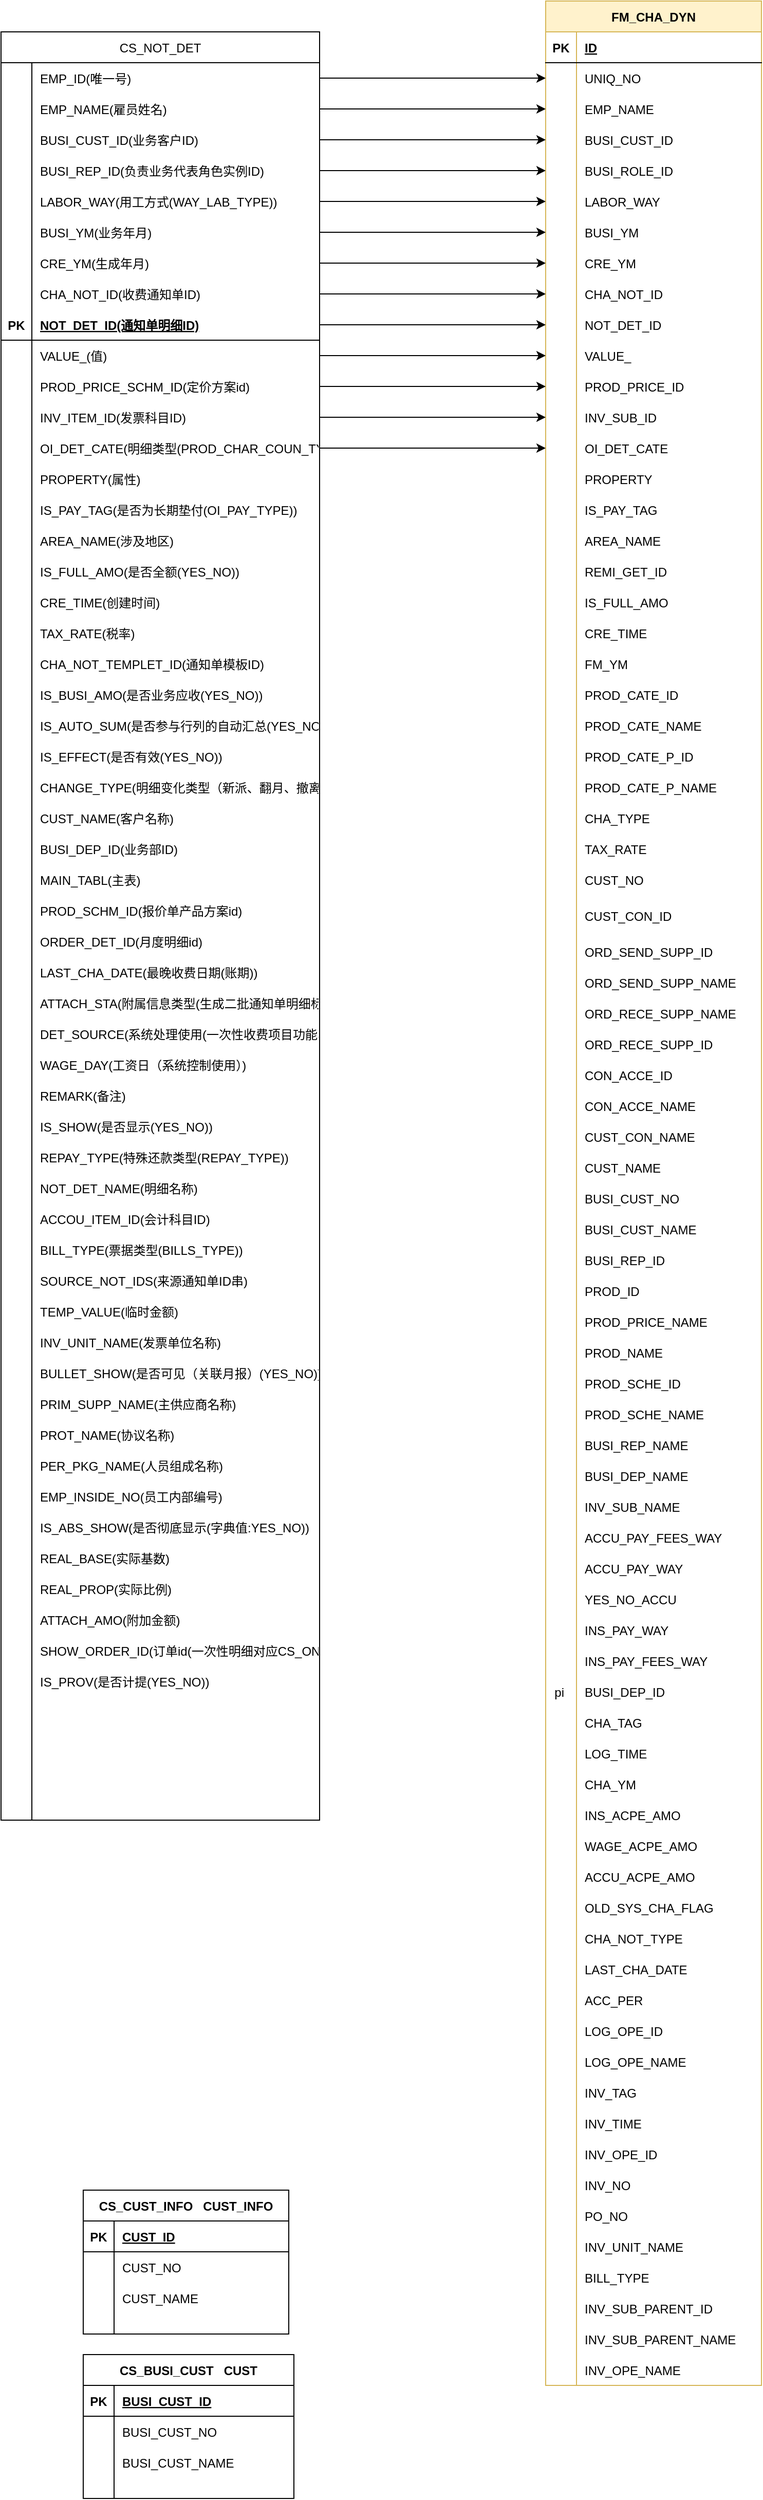 <mxfile version="13.7.1" type="github">
  <diagram id="K_gJm94YP-M_Kc2MIBEv" name="Page-1">
    <mxGraphModel dx="2249" dy="772" grid="1" gridSize="10" guides="1" tooltips="1" connect="1" arrows="1" fold="1" page="1" pageScale="1" pageWidth="827" pageHeight="1169" math="0" shadow="0">
      <root>
        <mxCell id="0" />
        <mxCell id="1" parent="0" />
        <mxCell id="PEksmdlY59P0YD768jUj-524" value="CS_NOT_DET" style="shape=table;startSize=30;container=1;collapsible=1;childLayout=tableLayout;fixedRows=1;rowLines=0;fontStyle=0;align=center;resizeLast=1;" vertex="1" parent="1">
          <mxGeometry x="-650" y="100" width="310" height="1740" as="geometry" />
        </mxCell>
        <mxCell id="PEksmdlY59P0YD768jUj-534" value="" style="shape=partialRectangle;collapsible=0;dropTarget=0;pointerEvents=0;fillColor=none;top=0;left=0;bottom=0;right=0;points=[[0,0.5],[1,0.5]];portConstraint=eastwest;" vertex="1" parent="PEksmdlY59P0YD768jUj-524">
          <mxGeometry y="30" width="310" height="30" as="geometry" />
        </mxCell>
        <mxCell id="PEksmdlY59P0YD768jUj-535" value="" style="shape=partialRectangle;connectable=0;fillColor=none;top=0;left=0;bottom=0;right=0;editable=1;overflow=hidden;" vertex="1" parent="PEksmdlY59P0YD768jUj-534">
          <mxGeometry width="30" height="30" as="geometry" />
        </mxCell>
        <mxCell id="PEksmdlY59P0YD768jUj-536" value="EMP_ID(唯一号)" style="shape=partialRectangle;connectable=0;fillColor=none;top=0;left=0;bottom=0;right=0;align=left;spacingLeft=6;overflow=hidden;" vertex="1" parent="PEksmdlY59P0YD768jUj-534">
          <mxGeometry x="30" width="280" height="30" as="geometry" />
        </mxCell>
        <mxCell id="PEksmdlY59P0YD768jUj-561" style="shape=partialRectangle;collapsible=0;dropTarget=0;pointerEvents=0;fillColor=none;top=0;left=0;bottom=0;right=0;points=[[0,0.5],[1,0.5]];portConstraint=eastwest;" vertex="1" parent="PEksmdlY59P0YD768jUj-524">
          <mxGeometry y="60" width="310" height="30" as="geometry" />
        </mxCell>
        <mxCell id="PEksmdlY59P0YD768jUj-562" style="shape=partialRectangle;connectable=0;fillColor=none;top=0;left=0;bottom=0;right=0;editable=1;overflow=hidden;" vertex="1" parent="PEksmdlY59P0YD768jUj-561">
          <mxGeometry width="30" height="30" as="geometry" />
        </mxCell>
        <mxCell id="PEksmdlY59P0YD768jUj-563" value="EMP_NAME(雇员姓名)" style="shape=partialRectangle;connectable=0;fillColor=none;top=0;left=0;bottom=0;right=0;align=left;spacingLeft=6;overflow=hidden;" vertex="1" parent="PEksmdlY59P0YD768jUj-561">
          <mxGeometry x="30" width="280" height="30" as="geometry" />
        </mxCell>
        <mxCell id="PEksmdlY59P0YD768jUj-558" style="shape=partialRectangle;collapsible=0;dropTarget=0;pointerEvents=0;fillColor=none;top=0;left=0;bottom=0;right=0;points=[[0,0.5],[1,0.5]];portConstraint=eastwest;" vertex="1" parent="PEksmdlY59P0YD768jUj-524">
          <mxGeometry y="90" width="310" height="30" as="geometry" />
        </mxCell>
        <mxCell id="PEksmdlY59P0YD768jUj-559" style="shape=partialRectangle;connectable=0;fillColor=none;top=0;left=0;bottom=0;right=0;editable=1;overflow=hidden;" vertex="1" parent="PEksmdlY59P0YD768jUj-558">
          <mxGeometry width="30" height="30" as="geometry" />
        </mxCell>
        <mxCell id="PEksmdlY59P0YD768jUj-560" value="BUSI_CUST_ID(业务客户ID)" style="shape=partialRectangle;connectable=0;fillColor=none;top=0;left=0;bottom=0;right=0;align=left;spacingLeft=6;overflow=hidden;" vertex="1" parent="PEksmdlY59P0YD768jUj-558">
          <mxGeometry x="30" width="280" height="30" as="geometry" />
        </mxCell>
        <mxCell id="PEksmdlY59P0YD768jUj-570" style="shape=partialRectangle;collapsible=0;dropTarget=0;pointerEvents=0;fillColor=none;top=0;left=0;bottom=0;right=0;points=[[0,0.5],[1,0.5]];portConstraint=eastwest;" vertex="1" parent="PEksmdlY59P0YD768jUj-524">
          <mxGeometry y="120" width="310" height="30" as="geometry" />
        </mxCell>
        <mxCell id="PEksmdlY59P0YD768jUj-571" style="shape=partialRectangle;connectable=0;fillColor=none;top=0;left=0;bottom=0;right=0;editable=1;overflow=hidden;" vertex="1" parent="PEksmdlY59P0YD768jUj-570">
          <mxGeometry width="30" height="30" as="geometry" />
        </mxCell>
        <mxCell id="PEksmdlY59P0YD768jUj-572" value="BUSI_REP_ID(负责业务代表角色实例ID)" style="shape=partialRectangle;connectable=0;fillColor=none;top=0;left=0;bottom=0;right=0;align=left;spacingLeft=6;overflow=hidden;" vertex="1" parent="PEksmdlY59P0YD768jUj-570">
          <mxGeometry x="30" width="280" height="30" as="geometry" />
        </mxCell>
        <mxCell id="PEksmdlY59P0YD768jUj-672" style="shape=partialRectangle;collapsible=0;dropTarget=0;pointerEvents=0;fillColor=none;top=0;left=0;bottom=0;right=0;points=[[0,0.5],[1,0.5]];portConstraint=eastwest;" vertex="1" parent="PEksmdlY59P0YD768jUj-524">
          <mxGeometry y="150" width="310" height="30" as="geometry" />
        </mxCell>
        <mxCell id="PEksmdlY59P0YD768jUj-673" style="shape=partialRectangle;connectable=0;fillColor=none;top=0;left=0;bottom=0;right=0;editable=1;overflow=hidden;" vertex="1" parent="PEksmdlY59P0YD768jUj-672">
          <mxGeometry width="30" height="30" as="geometry" />
        </mxCell>
        <mxCell id="PEksmdlY59P0YD768jUj-674" value="LABOR_WAY(用工方式(WAY_LAB_TYPE))" style="shape=partialRectangle;connectable=0;fillColor=none;top=0;left=0;bottom=0;right=0;align=left;spacingLeft=6;overflow=hidden;" vertex="1" parent="PEksmdlY59P0YD768jUj-672">
          <mxGeometry x="30" width="280" height="30" as="geometry" />
        </mxCell>
        <mxCell id="PEksmdlY59P0YD768jUj-540" style="shape=partialRectangle;collapsible=0;dropTarget=0;pointerEvents=0;fillColor=none;top=0;left=0;bottom=0;right=0;points=[[0,0.5],[1,0.5]];portConstraint=eastwest;" vertex="1" parent="PEksmdlY59P0YD768jUj-524">
          <mxGeometry y="180" width="310" height="30" as="geometry" />
        </mxCell>
        <mxCell id="PEksmdlY59P0YD768jUj-541" style="shape=partialRectangle;connectable=0;fillColor=none;top=0;left=0;bottom=0;right=0;editable=1;overflow=hidden;" vertex="1" parent="PEksmdlY59P0YD768jUj-540">
          <mxGeometry width="30" height="30" as="geometry" />
        </mxCell>
        <mxCell id="PEksmdlY59P0YD768jUj-542" value="BUSI_YM(业务年月)" style="shape=partialRectangle;connectable=0;fillColor=none;top=0;left=0;bottom=0;right=0;align=left;spacingLeft=6;overflow=hidden;" vertex="1" parent="PEksmdlY59P0YD768jUj-540">
          <mxGeometry x="30" width="280" height="30" as="geometry" />
        </mxCell>
        <mxCell id="PEksmdlY59P0YD768jUj-543" style="shape=partialRectangle;collapsible=0;dropTarget=0;pointerEvents=0;fillColor=none;top=0;left=0;bottom=0;right=0;points=[[0,0.5],[1,0.5]];portConstraint=eastwest;" vertex="1" parent="PEksmdlY59P0YD768jUj-524">
          <mxGeometry y="210" width="310" height="30" as="geometry" />
        </mxCell>
        <mxCell id="PEksmdlY59P0YD768jUj-544" style="shape=partialRectangle;connectable=0;fillColor=none;top=0;left=0;bottom=0;right=0;editable=1;overflow=hidden;" vertex="1" parent="PEksmdlY59P0YD768jUj-543">
          <mxGeometry width="30" height="30" as="geometry" />
        </mxCell>
        <mxCell id="PEksmdlY59P0YD768jUj-545" value="CRE_YM(生成年月)" style="shape=partialRectangle;connectable=0;fillColor=none;top=0;left=0;bottom=0;right=0;align=left;spacingLeft=6;overflow=hidden;" vertex="1" parent="PEksmdlY59P0YD768jUj-543">
          <mxGeometry x="30" width="280" height="30" as="geometry" />
        </mxCell>
        <mxCell id="PEksmdlY59P0YD768jUj-528" value="" style="shape=partialRectangle;collapsible=0;dropTarget=0;pointerEvents=0;fillColor=none;top=0;left=0;bottom=0;right=0;points=[[0,0.5],[1,0.5]];portConstraint=eastwest;" vertex="1" parent="PEksmdlY59P0YD768jUj-524">
          <mxGeometry y="240" width="310" height="30" as="geometry" />
        </mxCell>
        <mxCell id="PEksmdlY59P0YD768jUj-529" value="" style="shape=partialRectangle;connectable=0;fillColor=none;top=0;left=0;bottom=0;right=0;editable=1;overflow=hidden;" vertex="1" parent="PEksmdlY59P0YD768jUj-528">
          <mxGeometry width="30" height="30" as="geometry" />
        </mxCell>
        <mxCell id="PEksmdlY59P0YD768jUj-530" value="CHA_NOT_ID(收费通知单ID)" style="shape=partialRectangle;connectable=0;fillColor=none;top=0;left=0;bottom=0;right=0;align=left;spacingLeft=6;overflow=hidden;" vertex="1" parent="PEksmdlY59P0YD768jUj-528">
          <mxGeometry x="30" width="280" height="30" as="geometry" />
        </mxCell>
        <mxCell id="PEksmdlY59P0YD768jUj-525" value="" style="shape=partialRectangle;collapsible=0;dropTarget=0;pointerEvents=0;fillColor=none;top=0;left=0;bottom=1;right=0;points=[[0,0.5],[1,0.5]];portConstraint=eastwest;" vertex="1" parent="PEksmdlY59P0YD768jUj-524">
          <mxGeometry y="270" width="310" height="30" as="geometry" />
        </mxCell>
        <mxCell id="PEksmdlY59P0YD768jUj-526" value="PK" style="shape=partialRectangle;connectable=0;fillColor=none;top=0;left=0;bottom=0;right=0;fontStyle=1;overflow=hidden;" vertex="1" parent="PEksmdlY59P0YD768jUj-525">
          <mxGeometry width="30" height="30" as="geometry" />
        </mxCell>
        <mxCell id="PEksmdlY59P0YD768jUj-527" value="NOT_DET_ID(通知单明细ID)" style="shape=partialRectangle;connectable=0;fillColor=none;top=0;left=0;bottom=0;right=0;align=left;spacingLeft=6;fontStyle=5;overflow=hidden;" vertex="1" parent="PEksmdlY59P0YD768jUj-525">
          <mxGeometry x="30" width="280" height="30" as="geometry" />
        </mxCell>
        <mxCell id="PEksmdlY59P0YD768jUj-591" style="shape=partialRectangle;collapsible=0;dropTarget=0;pointerEvents=0;fillColor=none;top=0;left=0;bottom=0;right=0;points=[[0,0.5],[1,0.5]];portConstraint=eastwest;" vertex="1" parent="PEksmdlY59P0YD768jUj-524">
          <mxGeometry y="300" width="310" height="30" as="geometry" />
        </mxCell>
        <mxCell id="PEksmdlY59P0YD768jUj-592" style="shape=partialRectangle;connectable=0;fillColor=none;top=0;left=0;bottom=0;right=0;editable=1;overflow=hidden;" vertex="1" parent="PEksmdlY59P0YD768jUj-591">
          <mxGeometry width="30" height="30" as="geometry" />
        </mxCell>
        <mxCell id="PEksmdlY59P0YD768jUj-593" value="VALUE_(值)" style="shape=partialRectangle;connectable=0;fillColor=none;top=0;left=0;bottom=0;right=0;align=left;spacingLeft=6;overflow=hidden;" vertex="1" parent="PEksmdlY59P0YD768jUj-591">
          <mxGeometry x="30" width="280" height="30" as="geometry" />
        </mxCell>
        <mxCell id="PEksmdlY59P0YD768jUj-654" style="shape=partialRectangle;collapsible=0;dropTarget=0;pointerEvents=0;fillColor=none;top=0;left=0;bottom=0;right=0;points=[[0,0.5],[1,0.5]];portConstraint=eastwest;" vertex="1" parent="PEksmdlY59P0YD768jUj-524">
          <mxGeometry y="330" width="310" height="30" as="geometry" />
        </mxCell>
        <mxCell id="PEksmdlY59P0YD768jUj-655" style="shape=partialRectangle;connectable=0;fillColor=none;top=0;left=0;bottom=0;right=0;editable=1;overflow=hidden;" vertex="1" parent="PEksmdlY59P0YD768jUj-654">
          <mxGeometry width="30" height="30" as="geometry" />
        </mxCell>
        <mxCell id="PEksmdlY59P0YD768jUj-656" value="PROD_PRICE_SCHM_ID(定价方案id)" style="shape=partialRectangle;connectable=0;fillColor=none;top=0;left=0;bottom=0;right=0;align=left;spacingLeft=6;overflow=hidden;" vertex="1" parent="PEksmdlY59P0YD768jUj-654">
          <mxGeometry x="30" width="280" height="30" as="geometry" />
        </mxCell>
        <mxCell id="PEksmdlY59P0YD768jUj-615" style="shape=partialRectangle;collapsible=0;dropTarget=0;pointerEvents=0;fillColor=none;top=0;left=0;bottom=0;right=0;points=[[0,0.5],[1,0.5]];portConstraint=eastwest;" vertex="1" parent="PEksmdlY59P0YD768jUj-524">
          <mxGeometry y="360" width="310" height="30" as="geometry" />
        </mxCell>
        <mxCell id="PEksmdlY59P0YD768jUj-616" style="shape=partialRectangle;connectable=0;fillColor=none;top=0;left=0;bottom=0;right=0;editable=1;overflow=hidden;" vertex="1" parent="PEksmdlY59P0YD768jUj-615">
          <mxGeometry width="30" height="30" as="geometry" />
        </mxCell>
        <mxCell id="PEksmdlY59P0YD768jUj-617" value="INV_ITEM_ID(发票科目ID)" style="shape=partialRectangle;connectable=0;fillColor=none;top=0;left=0;bottom=0;right=0;align=left;spacingLeft=6;overflow=hidden;" vertex="1" parent="PEksmdlY59P0YD768jUj-615">
          <mxGeometry x="30" width="280" height="30" as="geometry" />
        </mxCell>
        <mxCell id="PEksmdlY59P0YD768jUj-594" style="shape=partialRectangle;collapsible=0;dropTarget=0;pointerEvents=0;fillColor=none;top=0;left=0;bottom=0;right=0;points=[[0,0.5],[1,0.5]];portConstraint=eastwest;" vertex="1" parent="PEksmdlY59P0YD768jUj-524">
          <mxGeometry y="390" width="310" height="30" as="geometry" />
        </mxCell>
        <mxCell id="PEksmdlY59P0YD768jUj-595" style="shape=partialRectangle;connectable=0;fillColor=none;top=0;left=0;bottom=0;right=0;editable=1;overflow=hidden;" vertex="1" parent="PEksmdlY59P0YD768jUj-594">
          <mxGeometry width="30" height="30" as="geometry" />
        </mxCell>
        <mxCell id="PEksmdlY59P0YD768jUj-596" value="OI_DET_CATE(明细类型(PROD_CHAR_COUN_TYPE))" style="shape=partialRectangle;connectable=0;fillColor=none;top=0;left=0;bottom=0;right=0;align=left;spacingLeft=6;overflow=hidden;" vertex="1" parent="PEksmdlY59P0YD768jUj-594">
          <mxGeometry x="30" width="280" height="30" as="geometry" />
        </mxCell>
        <mxCell id="PEksmdlY59P0YD768jUj-576" style="shape=partialRectangle;collapsible=0;dropTarget=0;pointerEvents=0;fillColor=none;top=0;left=0;bottom=0;right=0;points=[[0,0.5],[1,0.5]];portConstraint=eastwest;" vertex="1" parent="PEksmdlY59P0YD768jUj-524">
          <mxGeometry y="420" width="310" height="30" as="geometry" />
        </mxCell>
        <mxCell id="PEksmdlY59P0YD768jUj-577" style="shape=partialRectangle;connectable=0;fillColor=none;top=0;left=0;bottom=0;right=0;editable=1;overflow=hidden;" vertex="1" parent="PEksmdlY59P0YD768jUj-576">
          <mxGeometry width="30" height="30" as="geometry" />
        </mxCell>
        <mxCell id="PEksmdlY59P0YD768jUj-578" value="PROPERTY(属性)" style="shape=partialRectangle;connectable=0;fillColor=none;top=0;left=0;bottom=0;right=0;align=left;spacingLeft=6;overflow=hidden;" vertex="1" parent="PEksmdlY59P0YD768jUj-576">
          <mxGeometry x="30" width="280" height="30" as="geometry" />
        </mxCell>
        <mxCell id="PEksmdlY59P0YD768jUj-624" style="shape=partialRectangle;collapsible=0;dropTarget=0;pointerEvents=0;fillColor=none;top=0;left=0;bottom=0;right=0;points=[[0,0.5],[1,0.5]];portConstraint=eastwest;" vertex="1" parent="PEksmdlY59P0YD768jUj-524">
          <mxGeometry y="450" width="310" height="30" as="geometry" />
        </mxCell>
        <mxCell id="PEksmdlY59P0YD768jUj-625" style="shape=partialRectangle;connectable=0;fillColor=none;top=0;left=0;bottom=0;right=0;editable=1;overflow=hidden;" vertex="1" parent="PEksmdlY59P0YD768jUj-624">
          <mxGeometry width="30" height="30" as="geometry" />
        </mxCell>
        <mxCell id="PEksmdlY59P0YD768jUj-626" value="IS_PAY_TAG(是否为长期垫付(OI_PAY_TYPE))" style="shape=partialRectangle;connectable=0;fillColor=none;top=0;left=0;bottom=0;right=0;align=left;spacingLeft=6;overflow=hidden;" vertex="1" parent="PEksmdlY59P0YD768jUj-624">
          <mxGeometry x="30" width="280" height="30" as="geometry" />
        </mxCell>
        <mxCell id="PEksmdlY59P0YD768jUj-639" style="shape=partialRectangle;collapsible=0;dropTarget=0;pointerEvents=0;fillColor=none;top=0;left=0;bottom=0;right=0;points=[[0,0.5],[1,0.5]];portConstraint=eastwest;" vertex="1" parent="PEksmdlY59P0YD768jUj-524">
          <mxGeometry y="480" width="310" height="30" as="geometry" />
        </mxCell>
        <mxCell id="PEksmdlY59P0YD768jUj-640" style="shape=partialRectangle;connectable=0;fillColor=none;top=0;left=0;bottom=0;right=0;editable=1;overflow=hidden;" vertex="1" parent="PEksmdlY59P0YD768jUj-639">
          <mxGeometry width="30" height="30" as="geometry" />
        </mxCell>
        <mxCell id="PEksmdlY59P0YD768jUj-641" value="AREA_NAME(涉及地区)" style="shape=partialRectangle;connectable=0;fillColor=none;top=0;left=0;bottom=0;right=0;align=left;spacingLeft=6;overflow=hidden;" vertex="1" parent="PEksmdlY59P0YD768jUj-639">
          <mxGeometry x="30" width="280" height="30" as="geometry" />
        </mxCell>
        <mxCell id="PEksmdlY59P0YD768jUj-675" style="shape=partialRectangle;collapsible=0;dropTarget=0;pointerEvents=0;fillColor=none;top=0;left=0;bottom=0;right=0;points=[[0,0.5],[1,0.5]];portConstraint=eastwest;" vertex="1" parent="PEksmdlY59P0YD768jUj-524">
          <mxGeometry y="510" width="310" height="30" as="geometry" />
        </mxCell>
        <mxCell id="PEksmdlY59P0YD768jUj-676" style="shape=partialRectangle;connectable=0;fillColor=none;top=0;left=0;bottom=0;right=0;editable=1;overflow=hidden;" vertex="1" parent="PEksmdlY59P0YD768jUj-675">
          <mxGeometry width="30" height="30" as="geometry" />
        </mxCell>
        <mxCell id="PEksmdlY59P0YD768jUj-677" value="IS_FULL_AMO(是否全额(YES_NO))" style="shape=partialRectangle;connectable=0;fillColor=none;top=0;left=0;bottom=0;right=0;align=left;spacingLeft=6;overflow=hidden;" vertex="1" parent="PEksmdlY59P0YD768jUj-675">
          <mxGeometry x="30" width="280" height="30" as="geometry" />
        </mxCell>
        <mxCell id="PEksmdlY59P0YD768jUj-552" style="shape=partialRectangle;collapsible=0;dropTarget=0;pointerEvents=0;fillColor=none;top=0;left=0;bottom=0;right=0;points=[[0,0.5],[1,0.5]];portConstraint=eastwest;" vertex="1" parent="PEksmdlY59P0YD768jUj-524">
          <mxGeometry y="540" width="310" height="30" as="geometry" />
        </mxCell>
        <mxCell id="PEksmdlY59P0YD768jUj-553" style="shape=partialRectangle;connectable=0;fillColor=none;top=0;left=0;bottom=0;right=0;editable=1;overflow=hidden;" vertex="1" parent="PEksmdlY59P0YD768jUj-552">
          <mxGeometry width="30" height="30" as="geometry" />
        </mxCell>
        <mxCell id="PEksmdlY59P0YD768jUj-554" value="CRE_TIME(创建时间)" style="shape=partialRectangle;connectable=0;fillColor=none;top=0;left=0;bottom=0;right=0;align=left;spacingLeft=6;overflow=hidden;" vertex="1" parent="PEksmdlY59P0YD768jUj-552">
          <mxGeometry x="30" width="280" height="30" as="geometry" />
        </mxCell>
        <mxCell id="PEksmdlY59P0YD768jUj-678" style="shape=partialRectangle;collapsible=0;dropTarget=0;pointerEvents=0;fillColor=none;top=0;left=0;bottom=0;right=0;points=[[0,0.5],[1,0.5]];portConstraint=eastwest;" vertex="1" parent="PEksmdlY59P0YD768jUj-524">
          <mxGeometry y="570" width="310" height="30" as="geometry" />
        </mxCell>
        <mxCell id="PEksmdlY59P0YD768jUj-679" style="shape=partialRectangle;connectable=0;fillColor=none;top=0;left=0;bottom=0;right=0;editable=1;overflow=hidden;" vertex="1" parent="PEksmdlY59P0YD768jUj-678">
          <mxGeometry width="30" height="30" as="geometry" />
        </mxCell>
        <mxCell id="PEksmdlY59P0YD768jUj-680" value="TAX_RATE(税率)" style="shape=partialRectangle;connectable=0;fillColor=none;top=0;left=0;bottom=0;right=0;align=left;spacingLeft=6;overflow=hidden;" vertex="1" parent="PEksmdlY59P0YD768jUj-678">
          <mxGeometry x="30" width="280" height="30" as="geometry" />
        </mxCell>
        <mxCell id="PEksmdlY59P0YD768jUj-531" value="" style="shape=partialRectangle;collapsible=0;dropTarget=0;pointerEvents=0;fillColor=none;top=0;left=0;bottom=0;right=0;points=[[0,0.5],[1,0.5]];portConstraint=eastwest;" vertex="1" parent="PEksmdlY59P0YD768jUj-524">
          <mxGeometry y="600" width="310" height="30" as="geometry" />
        </mxCell>
        <mxCell id="PEksmdlY59P0YD768jUj-532" value="" style="shape=partialRectangle;connectable=0;fillColor=none;top=0;left=0;bottom=0;right=0;editable=1;overflow=hidden;" vertex="1" parent="PEksmdlY59P0YD768jUj-531">
          <mxGeometry width="30" height="30" as="geometry" />
        </mxCell>
        <mxCell id="PEksmdlY59P0YD768jUj-533" value="CHA_NOT_TEMPLET_ID(通知单模板ID)" style="shape=partialRectangle;connectable=0;fillColor=none;top=0;left=0;bottom=0;right=0;align=left;spacingLeft=6;overflow=hidden;" vertex="1" parent="PEksmdlY59P0YD768jUj-531">
          <mxGeometry x="30" width="280" height="30" as="geometry" />
        </mxCell>
        <mxCell id="PEksmdlY59P0YD768jUj-546" style="shape=partialRectangle;collapsible=0;dropTarget=0;pointerEvents=0;fillColor=none;top=0;left=0;bottom=0;right=0;points=[[0,0.5],[1,0.5]];portConstraint=eastwest;" vertex="1" parent="PEksmdlY59P0YD768jUj-524">
          <mxGeometry y="630" width="310" height="30" as="geometry" />
        </mxCell>
        <mxCell id="PEksmdlY59P0YD768jUj-547" style="shape=partialRectangle;connectable=0;fillColor=none;top=0;left=0;bottom=0;right=0;editable=1;overflow=hidden;" vertex="1" parent="PEksmdlY59P0YD768jUj-546">
          <mxGeometry width="30" height="30" as="geometry" />
        </mxCell>
        <mxCell id="PEksmdlY59P0YD768jUj-548" value="IS_BUSI_AMO(是否业务应收(YES_NO))" style="shape=partialRectangle;connectable=0;fillColor=none;top=0;left=0;bottom=0;right=0;align=left;spacingLeft=6;overflow=hidden;" vertex="1" parent="PEksmdlY59P0YD768jUj-546">
          <mxGeometry x="30" width="280" height="30" as="geometry" />
        </mxCell>
        <mxCell id="PEksmdlY59P0YD768jUj-537" style="shape=partialRectangle;collapsible=0;dropTarget=0;pointerEvents=0;fillColor=none;top=0;left=0;bottom=0;right=0;points=[[0,0.5],[1,0.5]];portConstraint=eastwest;" vertex="1" parent="PEksmdlY59P0YD768jUj-524">
          <mxGeometry y="660" width="310" height="30" as="geometry" />
        </mxCell>
        <mxCell id="PEksmdlY59P0YD768jUj-538" style="shape=partialRectangle;connectable=0;fillColor=none;top=0;left=0;bottom=0;right=0;editable=1;overflow=hidden;" vertex="1" parent="PEksmdlY59P0YD768jUj-537">
          <mxGeometry width="30" height="30" as="geometry" />
        </mxCell>
        <mxCell id="PEksmdlY59P0YD768jUj-539" value="IS_AUTO_SUM(是否参与行列的自动汇总(YES_NO))" style="shape=partialRectangle;connectable=0;fillColor=none;top=0;left=0;bottom=0;right=0;align=left;spacingLeft=6;overflow=hidden;" vertex="1" parent="PEksmdlY59P0YD768jUj-537">
          <mxGeometry x="30" width="280" height="30" as="geometry" />
        </mxCell>
        <mxCell id="PEksmdlY59P0YD768jUj-549" style="shape=partialRectangle;collapsible=0;dropTarget=0;pointerEvents=0;fillColor=none;top=0;left=0;bottom=0;right=0;points=[[0,0.5],[1,0.5]];portConstraint=eastwest;" vertex="1" parent="PEksmdlY59P0YD768jUj-524">
          <mxGeometry y="690" width="310" height="30" as="geometry" />
        </mxCell>
        <mxCell id="PEksmdlY59P0YD768jUj-550" style="shape=partialRectangle;connectable=0;fillColor=none;top=0;left=0;bottom=0;right=0;editable=1;overflow=hidden;" vertex="1" parent="PEksmdlY59P0YD768jUj-549">
          <mxGeometry width="30" height="30" as="geometry" />
        </mxCell>
        <mxCell id="PEksmdlY59P0YD768jUj-551" value="IS_EFFECT(是否有效(YES_NO))" style="shape=partialRectangle;connectable=0;fillColor=none;top=0;left=0;bottom=0;right=0;align=left;spacingLeft=6;overflow=hidden;" vertex="1" parent="PEksmdlY59P0YD768jUj-549">
          <mxGeometry x="30" width="280" height="30" as="geometry" />
        </mxCell>
        <mxCell id="PEksmdlY59P0YD768jUj-555" style="shape=partialRectangle;collapsible=0;dropTarget=0;pointerEvents=0;fillColor=none;top=0;left=0;bottom=0;right=0;points=[[0,0.5],[1,0.5]];portConstraint=eastwest;" vertex="1" parent="PEksmdlY59P0YD768jUj-524">
          <mxGeometry y="720" width="310" height="30" as="geometry" />
        </mxCell>
        <mxCell id="PEksmdlY59P0YD768jUj-556" style="shape=partialRectangle;connectable=0;fillColor=none;top=0;left=0;bottom=0;right=0;editable=1;overflow=hidden;" vertex="1" parent="PEksmdlY59P0YD768jUj-555">
          <mxGeometry width="30" height="30" as="geometry" />
        </mxCell>
        <mxCell id="PEksmdlY59P0YD768jUj-557" value="CHANGE_TYPE(明细变化类型（新派、翻月、撤离、改费）(无字典值，目前字段值只有1))" style="shape=partialRectangle;connectable=0;fillColor=none;top=0;left=0;bottom=0;right=0;align=left;spacingLeft=6;overflow=hidden;" vertex="1" parent="PEksmdlY59P0YD768jUj-555">
          <mxGeometry x="30" width="280" height="30" as="geometry" />
        </mxCell>
        <mxCell id="PEksmdlY59P0YD768jUj-564" style="shape=partialRectangle;collapsible=0;dropTarget=0;pointerEvents=0;fillColor=none;top=0;left=0;bottom=0;right=0;points=[[0,0.5],[1,0.5]];portConstraint=eastwest;" vertex="1" parent="PEksmdlY59P0YD768jUj-524">
          <mxGeometry y="750" width="310" height="30" as="geometry" />
        </mxCell>
        <mxCell id="PEksmdlY59P0YD768jUj-565" style="shape=partialRectangle;connectable=0;fillColor=none;top=0;left=0;bottom=0;right=0;editable=1;overflow=hidden;" vertex="1" parent="PEksmdlY59P0YD768jUj-564">
          <mxGeometry width="30" height="30" as="geometry" />
        </mxCell>
        <mxCell id="PEksmdlY59P0YD768jUj-566" value="CUST_NAME(客户名称)" style="shape=partialRectangle;connectable=0;fillColor=none;top=0;left=0;bottom=0;right=0;align=left;spacingLeft=6;overflow=hidden;" vertex="1" parent="PEksmdlY59P0YD768jUj-564">
          <mxGeometry x="30" width="280" height="30" as="geometry" />
        </mxCell>
        <mxCell id="PEksmdlY59P0YD768jUj-567" style="shape=partialRectangle;collapsible=0;dropTarget=0;pointerEvents=0;fillColor=none;top=0;left=0;bottom=0;right=0;points=[[0,0.5],[1,0.5]];portConstraint=eastwest;" vertex="1" parent="PEksmdlY59P0YD768jUj-524">
          <mxGeometry y="780" width="310" height="30" as="geometry" />
        </mxCell>
        <mxCell id="PEksmdlY59P0YD768jUj-568" style="shape=partialRectangle;connectable=0;fillColor=none;top=0;left=0;bottom=0;right=0;editable=1;overflow=hidden;" vertex="1" parent="PEksmdlY59P0YD768jUj-567">
          <mxGeometry width="30" height="30" as="geometry" />
        </mxCell>
        <mxCell id="PEksmdlY59P0YD768jUj-569" value="BUSI_DEP_ID(业务部ID)" style="shape=partialRectangle;connectable=0;fillColor=none;top=0;left=0;bottom=0;right=0;align=left;spacingLeft=6;overflow=hidden;" vertex="1" parent="PEksmdlY59P0YD768jUj-567">
          <mxGeometry x="30" width="280" height="30" as="geometry" />
        </mxCell>
        <mxCell id="PEksmdlY59P0YD768jUj-573" style="shape=partialRectangle;collapsible=0;dropTarget=0;pointerEvents=0;fillColor=none;top=0;left=0;bottom=0;right=0;points=[[0,0.5],[1,0.5]];portConstraint=eastwest;" vertex="1" parent="PEksmdlY59P0YD768jUj-524">
          <mxGeometry y="810" width="310" height="30" as="geometry" />
        </mxCell>
        <mxCell id="PEksmdlY59P0YD768jUj-574" style="shape=partialRectangle;connectable=0;fillColor=none;top=0;left=0;bottom=0;right=0;editable=1;overflow=hidden;" vertex="1" parent="PEksmdlY59P0YD768jUj-573">
          <mxGeometry width="30" height="30" as="geometry" />
        </mxCell>
        <mxCell id="PEksmdlY59P0YD768jUj-575" value="MAIN_TABL(主表)" style="shape=partialRectangle;connectable=0;fillColor=none;top=0;left=0;bottom=0;right=0;align=left;spacingLeft=6;overflow=hidden;" vertex="1" parent="PEksmdlY59P0YD768jUj-573">
          <mxGeometry x="30" width="280" height="30" as="geometry" />
        </mxCell>
        <mxCell id="PEksmdlY59P0YD768jUj-579" style="shape=partialRectangle;collapsible=0;dropTarget=0;pointerEvents=0;fillColor=none;top=0;left=0;bottom=0;right=0;points=[[0,0.5],[1,0.5]];portConstraint=eastwest;" vertex="1" parent="PEksmdlY59P0YD768jUj-524">
          <mxGeometry y="840" width="310" height="30" as="geometry" />
        </mxCell>
        <mxCell id="PEksmdlY59P0YD768jUj-580" style="shape=partialRectangle;connectable=0;fillColor=none;top=0;left=0;bottom=0;right=0;editable=1;overflow=hidden;" vertex="1" parent="PEksmdlY59P0YD768jUj-579">
          <mxGeometry width="30" height="30" as="geometry" />
        </mxCell>
        <mxCell id="PEksmdlY59P0YD768jUj-581" value="PROD_SCHM_ID(报价单产品方案id)" style="shape=partialRectangle;connectable=0;fillColor=none;top=0;left=0;bottom=0;right=0;align=left;spacingLeft=6;overflow=hidden;" vertex="1" parent="PEksmdlY59P0YD768jUj-579">
          <mxGeometry x="30" width="280" height="30" as="geometry" />
        </mxCell>
        <mxCell id="PEksmdlY59P0YD768jUj-582" style="shape=partialRectangle;collapsible=0;dropTarget=0;pointerEvents=0;fillColor=none;top=0;left=0;bottom=0;right=0;points=[[0,0.5],[1,0.5]];portConstraint=eastwest;" vertex="1" parent="PEksmdlY59P0YD768jUj-524">
          <mxGeometry y="870" width="310" height="30" as="geometry" />
        </mxCell>
        <mxCell id="PEksmdlY59P0YD768jUj-583" style="shape=partialRectangle;connectable=0;fillColor=none;top=0;left=0;bottom=0;right=0;editable=1;overflow=hidden;" vertex="1" parent="PEksmdlY59P0YD768jUj-582">
          <mxGeometry width="30" height="30" as="geometry" />
        </mxCell>
        <mxCell id="PEksmdlY59P0YD768jUj-584" value="ORDER_DET_ID(月度明细id)" style="shape=partialRectangle;connectable=0;fillColor=none;top=0;left=0;bottom=0;right=0;align=left;spacingLeft=6;overflow=hidden;" vertex="1" parent="PEksmdlY59P0YD768jUj-582">
          <mxGeometry x="30" width="280" height="30" as="geometry" />
        </mxCell>
        <mxCell id="PEksmdlY59P0YD768jUj-585" style="shape=partialRectangle;collapsible=0;dropTarget=0;pointerEvents=0;fillColor=none;top=0;left=0;bottom=0;right=0;points=[[0,0.5],[1,0.5]];portConstraint=eastwest;" vertex="1" parent="PEksmdlY59P0YD768jUj-524">
          <mxGeometry y="900" width="310" height="30" as="geometry" />
        </mxCell>
        <mxCell id="PEksmdlY59P0YD768jUj-586" style="shape=partialRectangle;connectable=0;fillColor=none;top=0;left=0;bottom=0;right=0;editable=1;overflow=hidden;" vertex="1" parent="PEksmdlY59P0YD768jUj-585">
          <mxGeometry width="30" height="30" as="geometry" />
        </mxCell>
        <mxCell id="PEksmdlY59P0YD768jUj-587" value="LAST_CHA_DATE(最晚收费日期(账期))" style="shape=partialRectangle;connectable=0;fillColor=none;top=0;left=0;bottom=0;right=0;align=left;spacingLeft=6;overflow=hidden;" vertex="1" parent="PEksmdlY59P0YD768jUj-585">
          <mxGeometry x="30" width="280" height="30" as="geometry" />
        </mxCell>
        <mxCell id="PEksmdlY59P0YD768jUj-588" style="shape=partialRectangle;collapsible=0;dropTarget=0;pointerEvents=0;fillColor=none;top=0;left=0;bottom=0;right=0;points=[[0,0.5],[1,0.5]];portConstraint=eastwest;" vertex="1" parent="PEksmdlY59P0YD768jUj-524">
          <mxGeometry y="930" width="310" height="30" as="geometry" />
        </mxCell>
        <mxCell id="PEksmdlY59P0YD768jUj-589" style="shape=partialRectangle;connectable=0;fillColor=none;top=0;left=0;bottom=0;right=0;editable=1;overflow=hidden;" vertex="1" parent="PEksmdlY59P0YD768jUj-588">
          <mxGeometry width="30" height="30" as="geometry" />
        </mxCell>
        <mxCell id="PEksmdlY59P0YD768jUj-590" value="ATTACH_STA(附属信息类型(生成二批通知单明细标示)(无字典值，存储中默认赋值1，目前字段值有1和0))" style="shape=partialRectangle;connectable=0;fillColor=none;top=0;left=0;bottom=0;right=0;align=left;spacingLeft=6;overflow=hidden;" vertex="1" parent="PEksmdlY59P0YD768jUj-588">
          <mxGeometry x="30" width="280" height="30" as="geometry" />
        </mxCell>
        <mxCell id="PEksmdlY59P0YD768jUj-597" style="shape=partialRectangle;collapsible=0;dropTarget=0;pointerEvents=0;fillColor=none;top=0;left=0;bottom=0;right=0;points=[[0,0.5],[1,0.5]];portConstraint=eastwest;" vertex="1" parent="PEksmdlY59P0YD768jUj-524">
          <mxGeometry y="960" width="310" height="30" as="geometry" />
        </mxCell>
        <mxCell id="PEksmdlY59P0YD768jUj-598" style="shape=partialRectangle;connectable=0;fillColor=none;top=0;left=0;bottom=0;right=0;editable=1;overflow=hidden;" vertex="1" parent="PEksmdlY59P0YD768jUj-597">
          <mxGeometry width="30" height="30" as="geometry" />
        </mxCell>
        <mxCell id="PEksmdlY59P0YD768jUj-599" value="DET_SOURCE(系统处理使用(一次性收费项目功能、订单明细、特殊补缴明细)(CHA_NOT_TYPE))" style="shape=partialRectangle;connectable=0;fillColor=none;top=0;left=0;bottom=0;right=0;align=left;spacingLeft=6;overflow=hidden;" vertex="1" parent="PEksmdlY59P0YD768jUj-597">
          <mxGeometry x="30" width="280" height="30" as="geometry" />
        </mxCell>
        <mxCell id="PEksmdlY59P0YD768jUj-600" style="shape=partialRectangle;collapsible=0;dropTarget=0;pointerEvents=0;fillColor=none;top=0;left=0;bottom=0;right=0;points=[[0,0.5],[1,0.5]];portConstraint=eastwest;" vertex="1" parent="PEksmdlY59P0YD768jUj-524">
          <mxGeometry y="990" width="310" height="30" as="geometry" />
        </mxCell>
        <mxCell id="PEksmdlY59P0YD768jUj-601" style="shape=partialRectangle;connectable=0;fillColor=none;top=0;left=0;bottom=0;right=0;editable=1;overflow=hidden;" vertex="1" parent="PEksmdlY59P0YD768jUj-600">
          <mxGeometry width="30" height="30" as="geometry" />
        </mxCell>
        <mxCell id="PEksmdlY59P0YD768jUj-602" value="WAGE_DAY(工资日（系统控制使用）)" style="shape=partialRectangle;connectable=0;fillColor=none;top=0;left=0;bottom=0;right=0;align=left;spacingLeft=6;overflow=hidden;" vertex="1" parent="PEksmdlY59P0YD768jUj-600">
          <mxGeometry x="30" width="280" height="30" as="geometry" />
        </mxCell>
        <mxCell id="PEksmdlY59P0YD768jUj-603" style="shape=partialRectangle;collapsible=0;dropTarget=0;pointerEvents=0;fillColor=none;top=0;left=0;bottom=0;right=0;points=[[0,0.5],[1,0.5]];portConstraint=eastwest;" vertex="1" parent="PEksmdlY59P0YD768jUj-524">
          <mxGeometry y="1020" width="310" height="30" as="geometry" />
        </mxCell>
        <mxCell id="PEksmdlY59P0YD768jUj-604" style="shape=partialRectangle;connectable=0;fillColor=none;top=0;left=0;bottom=0;right=0;editable=1;overflow=hidden;" vertex="1" parent="PEksmdlY59P0YD768jUj-603">
          <mxGeometry width="30" height="30" as="geometry" />
        </mxCell>
        <mxCell id="PEksmdlY59P0YD768jUj-605" value="REMARK(备注)" style="shape=partialRectangle;connectable=0;fillColor=none;top=0;left=0;bottom=0;right=0;align=left;spacingLeft=6;overflow=hidden;" vertex="1" parent="PEksmdlY59P0YD768jUj-603">
          <mxGeometry x="30" width="280" height="30" as="geometry" />
        </mxCell>
        <mxCell id="PEksmdlY59P0YD768jUj-606" style="shape=partialRectangle;collapsible=0;dropTarget=0;pointerEvents=0;fillColor=none;top=0;left=0;bottom=0;right=0;points=[[0,0.5],[1,0.5]];portConstraint=eastwest;" vertex="1" parent="PEksmdlY59P0YD768jUj-524">
          <mxGeometry y="1050" width="310" height="30" as="geometry" />
        </mxCell>
        <mxCell id="PEksmdlY59P0YD768jUj-607" style="shape=partialRectangle;connectable=0;fillColor=none;top=0;left=0;bottom=0;right=0;editable=1;overflow=hidden;" vertex="1" parent="PEksmdlY59P0YD768jUj-606">
          <mxGeometry width="30" height="30" as="geometry" />
        </mxCell>
        <mxCell id="PEksmdlY59P0YD768jUj-608" value="IS_SHOW(是否显示(YES_NO))" style="shape=partialRectangle;connectable=0;fillColor=none;top=0;left=0;bottom=0;right=0;align=left;spacingLeft=6;overflow=hidden;" vertex="1" parent="PEksmdlY59P0YD768jUj-606">
          <mxGeometry x="30" width="280" height="30" as="geometry" />
        </mxCell>
        <mxCell id="PEksmdlY59P0YD768jUj-609" style="shape=partialRectangle;collapsible=0;dropTarget=0;pointerEvents=0;fillColor=none;top=0;left=0;bottom=0;right=0;points=[[0,0.5],[1,0.5]];portConstraint=eastwest;" vertex="1" parent="PEksmdlY59P0YD768jUj-524">
          <mxGeometry y="1080" width="310" height="30" as="geometry" />
        </mxCell>
        <mxCell id="PEksmdlY59P0YD768jUj-610" style="shape=partialRectangle;connectable=0;fillColor=none;top=0;left=0;bottom=0;right=0;editable=1;overflow=hidden;" vertex="1" parent="PEksmdlY59P0YD768jUj-609">
          <mxGeometry width="30" height="30" as="geometry" />
        </mxCell>
        <mxCell id="PEksmdlY59P0YD768jUj-611" value="REPAY_TYPE(特殊还款类型(REPAY_TYPE))" style="shape=partialRectangle;connectable=0;fillColor=none;top=0;left=0;bottom=0;right=0;align=left;spacingLeft=6;overflow=hidden;" vertex="1" parent="PEksmdlY59P0YD768jUj-609">
          <mxGeometry x="30" width="280" height="30" as="geometry" />
        </mxCell>
        <mxCell id="PEksmdlY59P0YD768jUj-612" style="shape=partialRectangle;collapsible=0;dropTarget=0;pointerEvents=0;fillColor=none;top=0;left=0;bottom=0;right=0;points=[[0,0.5],[1,0.5]];portConstraint=eastwest;" vertex="1" parent="PEksmdlY59P0YD768jUj-524">
          <mxGeometry y="1110" width="310" height="30" as="geometry" />
        </mxCell>
        <mxCell id="PEksmdlY59P0YD768jUj-613" style="shape=partialRectangle;connectable=0;fillColor=none;top=0;left=0;bottom=0;right=0;editable=1;overflow=hidden;" vertex="1" parent="PEksmdlY59P0YD768jUj-612">
          <mxGeometry width="30" height="30" as="geometry" />
        </mxCell>
        <mxCell id="PEksmdlY59P0YD768jUj-614" value="NOT_DET_NAME(明细名称)" style="shape=partialRectangle;connectable=0;fillColor=none;top=0;left=0;bottom=0;right=0;align=left;spacingLeft=6;overflow=hidden;" vertex="1" parent="PEksmdlY59P0YD768jUj-612">
          <mxGeometry x="30" width="280" height="30" as="geometry" />
        </mxCell>
        <mxCell id="PEksmdlY59P0YD768jUj-618" style="shape=partialRectangle;collapsible=0;dropTarget=0;pointerEvents=0;fillColor=none;top=0;left=0;bottom=0;right=0;points=[[0,0.5],[1,0.5]];portConstraint=eastwest;" vertex="1" parent="PEksmdlY59P0YD768jUj-524">
          <mxGeometry y="1140" width="310" height="30" as="geometry" />
        </mxCell>
        <mxCell id="PEksmdlY59P0YD768jUj-619" style="shape=partialRectangle;connectable=0;fillColor=none;top=0;left=0;bottom=0;right=0;editable=1;overflow=hidden;" vertex="1" parent="PEksmdlY59P0YD768jUj-618">
          <mxGeometry width="30" height="30" as="geometry" />
        </mxCell>
        <mxCell id="PEksmdlY59P0YD768jUj-620" value="ACCOU_ITEM_ID(会计科目ID)" style="shape=partialRectangle;connectable=0;fillColor=none;top=0;left=0;bottom=0;right=0;align=left;spacingLeft=6;overflow=hidden;" vertex="1" parent="PEksmdlY59P0YD768jUj-618">
          <mxGeometry x="30" width="280" height="30" as="geometry" />
        </mxCell>
        <mxCell id="PEksmdlY59P0YD768jUj-621" style="shape=partialRectangle;collapsible=0;dropTarget=0;pointerEvents=0;fillColor=none;top=0;left=0;bottom=0;right=0;points=[[0,0.5],[1,0.5]];portConstraint=eastwest;" vertex="1" parent="PEksmdlY59P0YD768jUj-524">
          <mxGeometry y="1170" width="310" height="30" as="geometry" />
        </mxCell>
        <mxCell id="PEksmdlY59P0YD768jUj-622" style="shape=partialRectangle;connectable=0;fillColor=none;top=0;left=0;bottom=0;right=0;editable=1;overflow=hidden;" vertex="1" parent="PEksmdlY59P0YD768jUj-621">
          <mxGeometry width="30" height="30" as="geometry" />
        </mxCell>
        <mxCell id="PEksmdlY59P0YD768jUj-623" value="BILL_TYPE(票据类型(BILLS_TYPE))" style="shape=partialRectangle;connectable=0;fillColor=none;top=0;left=0;bottom=0;right=0;align=left;spacingLeft=6;overflow=hidden;" vertex="1" parent="PEksmdlY59P0YD768jUj-621">
          <mxGeometry x="30" width="280" height="30" as="geometry" />
        </mxCell>
        <mxCell id="PEksmdlY59P0YD768jUj-627" style="shape=partialRectangle;collapsible=0;dropTarget=0;pointerEvents=0;fillColor=none;top=0;left=0;bottom=0;right=0;points=[[0,0.5],[1,0.5]];portConstraint=eastwest;" vertex="1" parent="PEksmdlY59P0YD768jUj-524">
          <mxGeometry y="1200" width="310" height="30" as="geometry" />
        </mxCell>
        <mxCell id="PEksmdlY59P0YD768jUj-628" style="shape=partialRectangle;connectable=0;fillColor=none;top=0;left=0;bottom=0;right=0;editable=1;overflow=hidden;" vertex="1" parent="PEksmdlY59P0YD768jUj-627">
          <mxGeometry width="30" height="30" as="geometry" />
        </mxCell>
        <mxCell id="PEksmdlY59P0YD768jUj-629" value="SOURCE_NOT_IDS(来源通知单ID串)" style="shape=partialRectangle;connectable=0;fillColor=none;top=0;left=0;bottom=0;right=0;align=left;spacingLeft=6;overflow=hidden;" vertex="1" parent="PEksmdlY59P0YD768jUj-627">
          <mxGeometry x="30" width="280" height="30" as="geometry" />
        </mxCell>
        <mxCell id="PEksmdlY59P0YD768jUj-630" style="shape=partialRectangle;collapsible=0;dropTarget=0;pointerEvents=0;fillColor=none;top=0;left=0;bottom=0;right=0;points=[[0,0.5],[1,0.5]];portConstraint=eastwest;" vertex="1" parent="PEksmdlY59P0YD768jUj-524">
          <mxGeometry y="1230" width="310" height="30" as="geometry" />
        </mxCell>
        <mxCell id="PEksmdlY59P0YD768jUj-631" style="shape=partialRectangle;connectable=0;fillColor=none;top=0;left=0;bottom=0;right=0;editable=1;overflow=hidden;" vertex="1" parent="PEksmdlY59P0YD768jUj-630">
          <mxGeometry width="30" height="30" as="geometry" />
        </mxCell>
        <mxCell id="PEksmdlY59P0YD768jUj-632" value="TEMP_VALUE(临时金额)" style="shape=partialRectangle;connectable=0;fillColor=none;top=0;left=0;bottom=0;right=0;align=left;spacingLeft=6;overflow=hidden;" vertex="1" parent="PEksmdlY59P0YD768jUj-630">
          <mxGeometry x="30" width="280" height="30" as="geometry" />
        </mxCell>
        <mxCell id="PEksmdlY59P0YD768jUj-633" style="shape=partialRectangle;collapsible=0;dropTarget=0;pointerEvents=0;fillColor=none;top=0;left=0;bottom=0;right=0;points=[[0,0.5],[1,0.5]];portConstraint=eastwest;" vertex="1" parent="PEksmdlY59P0YD768jUj-524">
          <mxGeometry y="1260" width="310" height="30" as="geometry" />
        </mxCell>
        <mxCell id="PEksmdlY59P0YD768jUj-634" style="shape=partialRectangle;connectable=0;fillColor=none;top=0;left=0;bottom=0;right=0;editable=1;overflow=hidden;" vertex="1" parent="PEksmdlY59P0YD768jUj-633">
          <mxGeometry width="30" height="30" as="geometry" />
        </mxCell>
        <mxCell id="PEksmdlY59P0YD768jUj-635" value="INV_UNIT_NAME(发票单位名称)" style="shape=partialRectangle;connectable=0;fillColor=none;top=0;left=0;bottom=0;right=0;align=left;spacingLeft=6;overflow=hidden;" vertex="1" parent="PEksmdlY59P0YD768jUj-633">
          <mxGeometry x="30" width="280" height="30" as="geometry" />
        </mxCell>
        <mxCell id="PEksmdlY59P0YD768jUj-636" style="shape=partialRectangle;collapsible=0;dropTarget=0;pointerEvents=0;fillColor=none;top=0;left=0;bottom=0;right=0;points=[[0,0.5],[1,0.5]];portConstraint=eastwest;" vertex="1" parent="PEksmdlY59P0YD768jUj-524">
          <mxGeometry y="1290" width="310" height="30" as="geometry" />
        </mxCell>
        <mxCell id="PEksmdlY59P0YD768jUj-637" style="shape=partialRectangle;connectable=0;fillColor=none;top=0;left=0;bottom=0;right=0;editable=1;overflow=hidden;" vertex="1" parent="PEksmdlY59P0YD768jUj-636">
          <mxGeometry width="30" height="30" as="geometry" />
        </mxCell>
        <mxCell id="PEksmdlY59P0YD768jUj-638" value="BULLET_SHOW(是否可见（关联月报）(YES_NO))" style="shape=partialRectangle;connectable=0;fillColor=none;top=0;left=0;bottom=0;right=0;align=left;spacingLeft=6;overflow=hidden;" vertex="1" parent="PEksmdlY59P0YD768jUj-636">
          <mxGeometry x="30" width="280" height="30" as="geometry" />
        </mxCell>
        <mxCell id="PEksmdlY59P0YD768jUj-642" style="shape=partialRectangle;collapsible=0;dropTarget=0;pointerEvents=0;fillColor=none;top=0;left=0;bottom=0;right=0;points=[[0,0.5],[1,0.5]];portConstraint=eastwest;" vertex="1" parent="PEksmdlY59P0YD768jUj-524">
          <mxGeometry y="1320" width="310" height="30" as="geometry" />
        </mxCell>
        <mxCell id="PEksmdlY59P0YD768jUj-643" style="shape=partialRectangle;connectable=0;fillColor=none;top=0;left=0;bottom=0;right=0;editable=1;overflow=hidden;" vertex="1" parent="PEksmdlY59P0YD768jUj-642">
          <mxGeometry width="30" height="30" as="geometry" />
        </mxCell>
        <mxCell id="PEksmdlY59P0YD768jUj-644" value="PRIM_SUPP_NAME(主供应商名称)" style="shape=partialRectangle;connectable=0;fillColor=none;top=0;left=0;bottom=0;right=0;align=left;spacingLeft=6;overflow=hidden;" vertex="1" parent="PEksmdlY59P0YD768jUj-642">
          <mxGeometry x="30" width="280" height="30" as="geometry" />
        </mxCell>
        <mxCell id="PEksmdlY59P0YD768jUj-645" style="shape=partialRectangle;collapsible=0;dropTarget=0;pointerEvents=0;fillColor=none;top=0;left=0;bottom=0;right=0;points=[[0,0.5],[1,0.5]];portConstraint=eastwest;" vertex="1" parent="PEksmdlY59P0YD768jUj-524">
          <mxGeometry y="1350" width="310" height="30" as="geometry" />
        </mxCell>
        <mxCell id="PEksmdlY59P0YD768jUj-646" style="shape=partialRectangle;connectable=0;fillColor=none;top=0;left=0;bottom=0;right=0;editable=1;overflow=hidden;" vertex="1" parent="PEksmdlY59P0YD768jUj-645">
          <mxGeometry width="30" height="30" as="geometry" />
        </mxCell>
        <mxCell id="PEksmdlY59P0YD768jUj-647" value="PROT_NAME(协议名称)" style="shape=partialRectangle;connectable=0;fillColor=none;top=0;left=0;bottom=0;right=0;align=left;spacingLeft=6;overflow=hidden;" vertex="1" parent="PEksmdlY59P0YD768jUj-645">
          <mxGeometry x="30" width="280" height="30" as="geometry" />
        </mxCell>
        <mxCell id="PEksmdlY59P0YD768jUj-648" style="shape=partialRectangle;collapsible=0;dropTarget=0;pointerEvents=0;fillColor=none;top=0;left=0;bottom=0;right=0;points=[[0,0.5],[1,0.5]];portConstraint=eastwest;" vertex="1" parent="PEksmdlY59P0YD768jUj-524">
          <mxGeometry y="1380" width="310" height="30" as="geometry" />
        </mxCell>
        <mxCell id="PEksmdlY59P0YD768jUj-649" style="shape=partialRectangle;connectable=0;fillColor=none;top=0;left=0;bottom=0;right=0;editable=1;overflow=hidden;" vertex="1" parent="PEksmdlY59P0YD768jUj-648">
          <mxGeometry width="30" height="30" as="geometry" />
        </mxCell>
        <mxCell id="PEksmdlY59P0YD768jUj-650" value="PER_PKG_NAME(人员组成名称)" style="shape=partialRectangle;connectable=0;fillColor=none;top=0;left=0;bottom=0;right=0;align=left;spacingLeft=6;overflow=hidden;" vertex="1" parent="PEksmdlY59P0YD768jUj-648">
          <mxGeometry x="30" width="280" height="30" as="geometry" />
        </mxCell>
        <mxCell id="PEksmdlY59P0YD768jUj-651" style="shape=partialRectangle;collapsible=0;dropTarget=0;pointerEvents=0;fillColor=none;top=0;left=0;bottom=0;right=0;points=[[0,0.5],[1,0.5]];portConstraint=eastwest;" vertex="1" parent="PEksmdlY59P0YD768jUj-524">
          <mxGeometry y="1410" width="310" height="30" as="geometry" />
        </mxCell>
        <mxCell id="PEksmdlY59P0YD768jUj-652" style="shape=partialRectangle;connectable=0;fillColor=none;top=0;left=0;bottom=0;right=0;editable=1;overflow=hidden;" vertex="1" parent="PEksmdlY59P0YD768jUj-651">
          <mxGeometry width="30" height="30" as="geometry" />
        </mxCell>
        <mxCell id="PEksmdlY59P0YD768jUj-653" value="EMP_INSIDE_NO(员工内部编号)" style="shape=partialRectangle;connectable=0;fillColor=none;top=0;left=0;bottom=0;right=0;align=left;spacingLeft=6;overflow=hidden;" vertex="1" parent="PEksmdlY59P0YD768jUj-651">
          <mxGeometry x="30" width="280" height="30" as="geometry" />
        </mxCell>
        <mxCell id="PEksmdlY59P0YD768jUj-657" style="shape=partialRectangle;collapsible=0;dropTarget=0;pointerEvents=0;fillColor=none;top=0;left=0;bottom=0;right=0;points=[[0,0.5],[1,0.5]];portConstraint=eastwest;" vertex="1" parent="PEksmdlY59P0YD768jUj-524">
          <mxGeometry y="1440" width="310" height="30" as="geometry" />
        </mxCell>
        <mxCell id="PEksmdlY59P0YD768jUj-658" style="shape=partialRectangle;connectable=0;fillColor=none;top=0;left=0;bottom=0;right=0;editable=1;overflow=hidden;" vertex="1" parent="PEksmdlY59P0YD768jUj-657">
          <mxGeometry width="30" height="30" as="geometry" />
        </mxCell>
        <mxCell id="PEksmdlY59P0YD768jUj-659" value="IS_ABS_SHOW(是否彻底显示(字典值:YES_NO))" style="shape=partialRectangle;connectable=0;fillColor=none;top=0;left=0;bottom=0;right=0;align=left;spacingLeft=6;overflow=hidden;" vertex="1" parent="PEksmdlY59P0YD768jUj-657">
          <mxGeometry x="30" width="280" height="30" as="geometry" />
        </mxCell>
        <mxCell id="PEksmdlY59P0YD768jUj-660" style="shape=partialRectangle;collapsible=0;dropTarget=0;pointerEvents=0;fillColor=none;top=0;left=0;bottom=0;right=0;points=[[0,0.5],[1,0.5]];portConstraint=eastwest;" vertex="1" parent="PEksmdlY59P0YD768jUj-524">
          <mxGeometry y="1470" width="310" height="30" as="geometry" />
        </mxCell>
        <mxCell id="PEksmdlY59P0YD768jUj-661" style="shape=partialRectangle;connectable=0;fillColor=none;top=0;left=0;bottom=0;right=0;editable=1;overflow=hidden;" vertex="1" parent="PEksmdlY59P0YD768jUj-660">
          <mxGeometry width="30" height="30" as="geometry" />
        </mxCell>
        <mxCell id="PEksmdlY59P0YD768jUj-662" value="REAL_BASE(实际基数)" style="shape=partialRectangle;connectable=0;fillColor=none;top=0;left=0;bottom=0;right=0;align=left;spacingLeft=6;overflow=hidden;" vertex="1" parent="PEksmdlY59P0YD768jUj-660">
          <mxGeometry x="30" width="280" height="30" as="geometry" />
        </mxCell>
        <mxCell id="PEksmdlY59P0YD768jUj-663" style="shape=partialRectangle;collapsible=0;dropTarget=0;pointerEvents=0;fillColor=none;top=0;left=0;bottom=0;right=0;points=[[0,0.5],[1,0.5]];portConstraint=eastwest;" vertex="1" parent="PEksmdlY59P0YD768jUj-524">
          <mxGeometry y="1500" width="310" height="30" as="geometry" />
        </mxCell>
        <mxCell id="PEksmdlY59P0YD768jUj-664" style="shape=partialRectangle;connectable=0;fillColor=none;top=0;left=0;bottom=0;right=0;editable=1;overflow=hidden;" vertex="1" parent="PEksmdlY59P0YD768jUj-663">
          <mxGeometry width="30" height="30" as="geometry" />
        </mxCell>
        <mxCell id="PEksmdlY59P0YD768jUj-665" value="REAL_PROP(实际比例)" style="shape=partialRectangle;connectable=0;fillColor=none;top=0;left=0;bottom=0;right=0;align=left;spacingLeft=6;overflow=hidden;" vertex="1" parent="PEksmdlY59P0YD768jUj-663">
          <mxGeometry x="30" width="280" height="30" as="geometry" />
        </mxCell>
        <mxCell id="PEksmdlY59P0YD768jUj-666" style="shape=partialRectangle;collapsible=0;dropTarget=0;pointerEvents=0;fillColor=none;top=0;left=0;bottom=0;right=0;points=[[0,0.5],[1,0.5]];portConstraint=eastwest;" vertex="1" parent="PEksmdlY59P0YD768jUj-524">
          <mxGeometry y="1530" width="310" height="30" as="geometry" />
        </mxCell>
        <mxCell id="PEksmdlY59P0YD768jUj-667" style="shape=partialRectangle;connectable=0;fillColor=none;top=0;left=0;bottom=0;right=0;editable=1;overflow=hidden;" vertex="1" parent="PEksmdlY59P0YD768jUj-666">
          <mxGeometry width="30" height="30" as="geometry" />
        </mxCell>
        <mxCell id="PEksmdlY59P0YD768jUj-668" value="ATTACH_AMO(附加金额)" style="shape=partialRectangle;connectable=0;fillColor=none;top=0;left=0;bottom=0;right=0;align=left;spacingLeft=6;overflow=hidden;" vertex="1" parent="PEksmdlY59P0YD768jUj-666">
          <mxGeometry x="30" width="280" height="30" as="geometry" />
        </mxCell>
        <mxCell id="PEksmdlY59P0YD768jUj-669" style="shape=partialRectangle;collapsible=0;dropTarget=0;pointerEvents=0;fillColor=none;top=0;left=0;bottom=0;right=0;points=[[0,0.5],[1,0.5]];portConstraint=eastwest;" vertex="1" parent="PEksmdlY59P0YD768jUj-524">
          <mxGeometry y="1560" width="310" height="30" as="geometry" />
        </mxCell>
        <mxCell id="PEksmdlY59P0YD768jUj-670" style="shape=partialRectangle;connectable=0;fillColor=none;top=0;left=0;bottom=0;right=0;editable=1;overflow=hidden;" vertex="1" parent="PEksmdlY59P0YD768jUj-669">
          <mxGeometry width="30" height="30" as="geometry" />
        </mxCell>
        <mxCell id="PEksmdlY59P0YD768jUj-671" value="SHOW_ORDER_ID(订单id(一次性明细对应CS_ONCE_CHAR.CS_ONCE_CHAR_ID 非一次性对应CS_ORDER.ORDER_ID))" style="shape=partialRectangle;connectable=0;fillColor=none;top=0;left=0;bottom=0;right=0;align=left;spacingLeft=6;overflow=hidden;" vertex="1" parent="PEksmdlY59P0YD768jUj-669">
          <mxGeometry x="30" width="280" height="30" as="geometry" />
        </mxCell>
        <mxCell id="PEksmdlY59P0YD768jUj-681" style="shape=partialRectangle;collapsible=0;dropTarget=0;pointerEvents=0;fillColor=none;top=0;left=0;bottom=0;right=0;points=[[0,0.5],[1,0.5]];portConstraint=eastwest;" vertex="1" parent="PEksmdlY59P0YD768jUj-524">
          <mxGeometry y="1590" width="310" height="30" as="geometry" />
        </mxCell>
        <mxCell id="PEksmdlY59P0YD768jUj-682" style="shape=partialRectangle;connectable=0;fillColor=none;top=0;left=0;bottom=0;right=0;editable=1;overflow=hidden;" vertex="1" parent="PEksmdlY59P0YD768jUj-681">
          <mxGeometry width="30" height="30" as="geometry" />
        </mxCell>
        <mxCell id="PEksmdlY59P0YD768jUj-683" value="IS_PROV(是否计提(YES_NO))" style="shape=partialRectangle;connectable=0;fillColor=none;top=0;left=0;bottom=0;right=0;align=left;spacingLeft=6;overflow=hidden;" vertex="1" parent="PEksmdlY59P0YD768jUj-681">
          <mxGeometry x="30" width="280" height="30" as="geometry" />
        </mxCell>
        <mxCell id="PEksmdlY59P0YD768jUj-684" style="shape=partialRectangle;collapsible=0;dropTarget=0;pointerEvents=0;fillColor=none;top=0;left=0;bottom=0;right=0;points=[[0,0.5],[1,0.5]];portConstraint=eastwest;" vertex="1" parent="PEksmdlY59P0YD768jUj-524">
          <mxGeometry y="1620" width="310" height="30" as="geometry" />
        </mxCell>
        <mxCell id="PEksmdlY59P0YD768jUj-685" style="shape=partialRectangle;connectable=0;fillColor=none;top=0;left=0;bottom=0;right=0;editable=1;overflow=hidden;" vertex="1" parent="PEksmdlY59P0YD768jUj-684">
          <mxGeometry width="30" height="30" as="geometry" />
        </mxCell>
        <mxCell id="PEksmdlY59P0YD768jUj-686" value="" style="shape=partialRectangle;connectable=0;fillColor=none;top=0;left=0;bottom=0;right=0;align=left;spacingLeft=6;overflow=hidden;" vertex="1" parent="PEksmdlY59P0YD768jUj-684">
          <mxGeometry x="30" width="280" height="30" as="geometry" />
        </mxCell>
        <mxCell id="PEksmdlY59P0YD768jUj-687" style="shape=partialRectangle;collapsible=0;dropTarget=0;pointerEvents=0;fillColor=none;top=0;left=0;bottom=0;right=0;points=[[0,0.5],[1,0.5]];portConstraint=eastwest;" vertex="1" parent="PEksmdlY59P0YD768jUj-524">
          <mxGeometry y="1650" width="310" height="30" as="geometry" />
        </mxCell>
        <mxCell id="PEksmdlY59P0YD768jUj-688" style="shape=partialRectangle;connectable=0;fillColor=none;top=0;left=0;bottom=0;right=0;editable=1;overflow=hidden;" vertex="1" parent="PEksmdlY59P0YD768jUj-687">
          <mxGeometry width="30" height="30" as="geometry" />
        </mxCell>
        <mxCell id="PEksmdlY59P0YD768jUj-689" value="" style="shape=partialRectangle;connectable=0;fillColor=none;top=0;left=0;bottom=0;right=0;align=left;spacingLeft=6;overflow=hidden;" vertex="1" parent="PEksmdlY59P0YD768jUj-687">
          <mxGeometry x="30" width="280" height="30" as="geometry" />
        </mxCell>
        <mxCell id="PEksmdlY59P0YD768jUj-690" style="shape=partialRectangle;collapsible=0;dropTarget=0;pointerEvents=0;fillColor=none;top=0;left=0;bottom=0;right=0;points=[[0,0.5],[1,0.5]];portConstraint=eastwest;" vertex="1" parent="PEksmdlY59P0YD768jUj-524">
          <mxGeometry y="1680" width="310" height="30" as="geometry" />
        </mxCell>
        <mxCell id="PEksmdlY59P0YD768jUj-691" style="shape=partialRectangle;connectable=0;fillColor=none;top=0;left=0;bottom=0;right=0;editable=1;overflow=hidden;" vertex="1" parent="PEksmdlY59P0YD768jUj-690">
          <mxGeometry width="30" height="30" as="geometry" />
        </mxCell>
        <mxCell id="PEksmdlY59P0YD768jUj-692" value="" style="shape=partialRectangle;connectable=0;fillColor=none;top=0;left=0;bottom=0;right=0;align=left;spacingLeft=6;overflow=hidden;" vertex="1" parent="PEksmdlY59P0YD768jUj-690">
          <mxGeometry x="30" width="280" height="30" as="geometry" />
        </mxCell>
        <mxCell id="PEksmdlY59P0YD768jUj-693" style="shape=partialRectangle;collapsible=0;dropTarget=0;pointerEvents=0;fillColor=none;top=0;left=0;bottom=0;right=0;points=[[0,0.5],[1,0.5]];portConstraint=eastwest;" vertex="1" parent="PEksmdlY59P0YD768jUj-524">
          <mxGeometry y="1710" width="310" height="30" as="geometry" />
        </mxCell>
        <mxCell id="PEksmdlY59P0YD768jUj-694" style="shape=partialRectangle;connectable=0;fillColor=none;top=0;left=0;bottom=0;right=0;editable=1;overflow=hidden;" vertex="1" parent="PEksmdlY59P0YD768jUj-693">
          <mxGeometry width="30" height="30" as="geometry" />
        </mxCell>
        <mxCell id="PEksmdlY59P0YD768jUj-695" style="shape=partialRectangle;connectable=0;fillColor=none;top=0;left=0;bottom=0;right=0;align=left;spacingLeft=6;overflow=hidden;" vertex="1" parent="PEksmdlY59P0YD768jUj-693">
          <mxGeometry x="30" width="280" height="30" as="geometry" />
        </mxCell>
        <mxCell id="PEksmdlY59P0YD768jUj-88" value="FM_CHA_DYN" style="shape=table;startSize=30;container=1;collapsible=1;childLayout=tableLayout;fixedRows=1;rowLines=0;fontStyle=1;align=center;resizeLast=1;fillColor=#fff2cc;strokeColor=#d6b656;" vertex="1" parent="1">
          <mxGeometry x="-120" y="70" width="210" height="2320" as="geometry" />
        </mxCell>
        <mxCell id="PEksmdlY59P0YD768jUj-89" value="" style="shape=partialRectangle;collapsible=0;dropTarget=0;pointerEvents=0;fillColor=none;top=0;left=0;bottom=1;right=0;points=[[0,0.5],[1,0.5]];portConstraint=eastwest;" vertex="1" parent="PEksmdlY59P0YD768jUj-88">
          <mxGeometry y="30" width="210" height="30" as="geometry" />
        </mxCell>
        <mxCell id="PEksmdlY59P0YD768jUj-90" value="PK" style="shape=partialRectangle;connectable=0;fillColor=none;top=0;left=0;bottom=0;right=0;fontStyle=1;overflow=hidden;" vertex="1" parent="PEksmdlY59P0YD768jUj-89">
          <mxGeometry width="30" height="30" as="geometry" />
        </mxCell>
        <mxCell id="PEksmdlY59P0YD768jUj-91" value="ID" style="shape=partialRectangle;connectable=0;fillColor=none;top=0;left=0;bottom=0;right=0;align=left;spacingLeft=6;fontStyle=5;overflow=hidden;" vertex="1" parent="PEksmdlY59P0YD768jUj-89">
          <mxGeometry x="30" width="180" height="30" as="geometry" />
        </mxCell>
        <mxCell id="PEksmdlY59P0YD768jUj-92" value="" style="shape=partialRectangle;collapsible=0;dropTarget=0;pointerEvents=0;fillColor=none;top=0;left=0;bottom=0;right=0;points=[[0,0.5],[1,0.5]];portConstraint=eastwest;" vertex="1" parent="PEksmdlY59P0YD768jUj-88">
          <mxGeometry y="60" width="210" height="30" as="geometry" />
        </mxCell>
        <mxCell id="PEksmdlY59P0YD768jUj-93" value="&#xa;&#xa;&#xa;&#xa;&#xa;&#xa;&#xa;&#xa;&#xa;&lt;table border=&quot;0&quot; cellpadding=&quot;0&quot; cellspacing=&quot;0&quot; width=&quot;172&quot; style=&quot;border-collapse: collapse ; width: 129.03pt&quot;&gt;&#xa; &lt;colgroup&gt;&lt;col width=&quot;172&quot; style=&quot;width: 129.00pt&quot;&gt;&#xa; &lt;/colgroup&gt;&lt;tbody&gt;&lt;tr style=&quot;height: 13.50pt&quot;&gt;&#xa;  &lt;td height=&quot;18&quot; width=&quot;172&quot; style=&quot;height: 13.50pt ; width: 129.00pt&quot;&gt;EMP_NAME&lt;/td&gt;&#xa; &lt;/tr&gt;&#xa; &lt;tr style=&quot;height: 13.50pt&quot;&gt;&#xa;  &lt;td height=&quot;18&quot; style=&quot;height: 13.50pt&quot;&gt;CUST_NO&lt;/td&gt;&#xa; &lt;/tr&gt;&#xa; &lt;tr style=&quot;height: 13.50pt&quot;&gt;&#xa;  &lt;td height=&quot;18&quot; style=&quot;height: 13.50pt&quot;&gt;CUST_NAME&lt;/td&gt;&#xa; &lt;/tr&gt;&#xa; &lt;tr style=&quot;height: 13.50pt&quot;&gt;&#xa;  &lt;td height=&quot;18&quot; style=&quot;height: 13.50pt&quot;&gt;BUSI_CUST_ID&lt;/td&gt;&#xa; &lt;/tr&gt;&#xa; &lt;tr style=&quot;height: 13.50pt&quot;&gt;&#xa;  &lt;td height=&quot;18&quot; style=&quot;height: 13.50pt&quot;&gt;BUSI_CUST_NO&lt;/td&gt;&#xa; &lt;/tr&gt;&#xa; &lt;tr style=&quot;height: 13.50pt&quot;&gt;&#xa;  &lt;td height=&quot;18&quot; style=&quot;height: 13.50pt&quot;&gt;BUSI_CUST_NAME&lt;/td&gt;&#xa; &lt;/tr&gt;&#xa; &lt;tr style=&quot;height: 13.50pt&quot;&gt;&#xa;  &lt;td height=&quot;18&quot; style=&quot;height: 13.50pt&quot;&gt;BUSI_ROLE_ID&lt;/td&gt;&#xa; &lt;/tr&gt;&#xa; &lt;tr style=&quot;height: 13.50pt&quot;&gt;&#xa;  &lt;td height=&quot;18&quot; style=&quot;height: 13.50pt&quot;&gt;BUSI_REP_ID&lt;/td&gt;&#xa; &lt;/tr&gt;&#xa; &lt;tr style=&quot;height: 13.50pt&quot;&gt;&#xa;  &lt;td height=&quot;18&quot; style=&quot;height: 13.50pt&quot;&gt;BUSI_REP_NAME&lt;/td&gt;&#xa; &lt;/tr&gt;&#xa;&lt;/tbody&gt;&lt;/table&gt;&#xa;&#xa;&#xa;&#xa;&#xa;" style="shape=partialRectangle;connectable=0;fillColor=none;top=0;left=0;bottom=0;right=0;editable=1;overflow=hidden;" vertex="1" parent="PEksmdlY59P0YD768jUj-92">
          <mxGeometry width="30" height="30" as="geometry" />
        </mxCell>
        <object label="UNIQ_NO" id="PEksmdlY59P0YD768jUj-94">
          <mxCell style="shape=partialRectangle;connectable=0;fillColor=none;top=0;left=0;bottom=0;right=0;align=left;spacingLeft=6;overflow=hidden;" vertex="1" parent="PEksmdlY59P0YD768jUj-92">
            <mxGeometry x="30" width="180" height="30" as="geometry" />
          </mxCell>
        </object>
        <mxCell id="PEksmdlY59P0YD768jUj-131" style="shape=partialRectangle;collapsible=0;dropTarget=0;pointerEvents=0;fillColor=none;top=0;left=0;bottom=0;right=0;points=[[0,0.5],[1,0.5]];portConstraint=eastwest;" vertex="1" parent="PEksmdlY59P0YD768jUj-88">
          <mxGeometry y="90" width="210" height="30" as="geometry" />
        </mxCell>
        <mxCell id="PEksmdlY59P0YD768jUj-132" style="shape=partialRectangle;connectable=0;fillColor=none;top=0;left=0;bottom=0;right=0;editable=1;overflow=hidden;" vertex="1" parent="PEksmdlY59P0YD768jUj-131">
          <mxGeometry width="30" height="30" as="geometry" />
        </mxCell>
        <mxCell id="PEksmdlY59P0YD768jUj-133" value="EMP_NAME" style="shape=partialRectangle;connectable=0;fillColor=none;top=0;left=0;bottom=0;right=0;align=left;spacingLeft=6;overflow=hidden;" vertex="1" parent="PEksmdlY59P0YD768jUj-131">
          <mxGeometry x="30" width="180" height="30" as="geometry" />
        </mxCell>
        <mxCell id="PEksmdlY59P0YD768jUj-122" style="shape=partialRectangle;collapsible=0;dropTarget=0;pointerEvents=0;fillColor=none;top=0;left=0;bottom=0;right=0;points=[[0,0.5],[1,0.5]];portConstraint=eastwest;" vertex="1" parent="PEksmdlY59P0YD768jUj-88">
          <mxGeometry y="120" width="210" height="30" as="geometry" />
        </mxCell>
        <mxCell id="PEksmdlY59P0YD768jUj-123" style="shape=partialRectangle;connectable=0;fillColor=none;top=0;left=0;bottom=0;right=0;editable=1;overflow=hidden;" vertex="1" parent="PEksmdlY59P0YD768jUj-122">
          <mxGeometry width="30" height="30" as="geometry" />
        </mxCell>
        <mxCell id="PEksmdlY59P0YD768jUj-124" value="BUSI_CUST_ID" style="shape=partialRectangle;connectable=0;fillColor=none;top=0;left=0;bottom=0;right=0;align=left;spacingLeft=6;overflow=hidden;" vertex="1" parent="PEksmdlY59P0YD768jUj-122">
          <mxGeometry x="30" width="180" height="30" as="geometry" />
        </mxCell>
        <mxCell id="PEksmdlY59P0YD768jUj-113" style="shape=partialRectangle;collapsible=0;dropTarget=0;pointerEvents=0;fillColor=none;top=0;left=0;bottom=0;right=0;points=[[0,0.5],[1,0.5]];portConstraint=eastwest;" vertex="1" parent="PEksmdlY59P0YD768jUj-88">
          <mxGeometry y="150" width="210" height="30" as="geometry" />
        </mxCell>
        <mxCell id="PEksmdlY59P0YD768jUj-114" style="shape=partialRectangle;connectable=0;fillColor=none;top=0;left=0;bottom=0;right=0;editable=1;overflow=hidden;" vertex="1" parent="PEksmdlY59P0YD768jUj-113">
          <mxGeometry width="30" height="30" as="geometry" />
        </mxCell>
        <mxCell id="PEksmdlY59P0YD768jUj-115" value="BUSI_ROLE_ID" style="shape=partialRectangle;connectable=0;fillColor=none;top=0;left=0;bottom=0;right=0;align=left;spacingLeft=6;overflow=hidden;" vertex="1" parent="PEksmdlY59P0YD768jUj-113">
          <mxGeometry x="30" width="180" height="30" as="geometry" />
        </mxCell>
        <mxCell id="PEksmdlY59P0YD768jUj-741" value="" style="shape=partialRectangle;collapsible=0;dropTarget=0;pointerEvents=0;fillColor=none;top=0;left=0;bottom=0;right=0;points=[[0,0.5],[1,0.5]];portConstraint=eastwest;" vertex="1" parent="PEksmdlY59P0YD768jUj-88">
          <mxGeometry y="180" width="210" height="30" as="geometry" />
        </mxCell>
        <mxCell id="PEksmdlY59P0YD768jUj-742" value="" style="shape=partialRectangle;connectable=0;fillColor=none;top=0;left=0;bottom=0;right=0;editable=1;overflow=hidden;" vertex="1" parent="PEksmdlY59P0YD768jUj-741">
          <mxGeometry width="30" height="30" as="geometry" />
        </mxCell>
        <mxCell id="PEksmdlY59P0YD768jUj-743" value="LABOR_WAY" style="shape=partialRectangle;connectable=0;fillColor=none;top=0;left=0;bottom=0;right=0;align=left;spacingLeft=6;overflow=hidden;" vertex="1" parent="PEksmdlY59P0YD768jUj-741">
          <mxGeometry x="30" width="180" height="30" as="geometry" />
        </mxCell>
        <mxCell id="PEksmdlY59P0YD768jUj-227" style="shape=partialRectangle;collapsible=0;dropTarget=0;pointerEvents=0;fillColor=none;top=0;left=0;bottom=0;right=0;points=[[0,0.5],[1,0.5]];portConstraint=eastwest;" vertex="1" parent="PEksmdlY59P0YD768jUj-88">
          <mxGeometry y="210" width="210" height="30" as="geometry" />
        </mxCell>
        <mxCell id="PEksmdlY59P0YD768jUj-228" style="shape=partialRectangle;connectable=0;fillColor=none;top=0;left=0;bottom=0;right=0;editable=1;overflow=hidden;" vertex="1" parent="PEksmdlY59P0YD768jUj-227">
          <mxGeometry width="30" height="30" as="geometry" />
        </mxCell>
        <mxCell id="PEksmdlY59P0YD768jUj-229" value="BUSI_YM" style="shape=partialRectangle;connectable=0;fillColor=none;top=0;left=0;bottom=0;right=0;align=left;spacingLeft=6;overflow=hidden;" vertex="1" parent="PEksmdlY59P0YD768jUj-227">
          <mxGeometry x="30" width="180" height="30" as="geometry" />
        </mxCell>
        <mxCell id="PEksmdlY59P0YD768jUj-224" style="shape=partialRectangle;collapsible=0;dropTarget=0;pointerEvents=0;fillColor=none;top=0;left=0;bottom=0;right=0;points=[[0,0.5],[1,0.5]];portConstraint=eastwest;" vertex="1" parent="PEksmdlY59P0YD768jUj-88">
          <mxGeometry y="240" width="210" height="30" as="geometry" />
        </mxCell>
        <mxCell id="PEksmdlY59P0YD768jUj-225" style="shape=partialRectangle;connectable=0;fillColor=none;top=0;left=0;bottom=0;right=0;editable=1;overflow=hidden;" vertex="1" parent="PEksmdlY59P0YD768jUj-224">
          <mxGeometry width="30" height="30" as="geometry" />
        </mxCell>
        <mxCell id="PEksmdlY59P0YD768jUj-226" value="CRE_YM" style="shape=partialRectangle;connectable=0;fillColor=none;top=0;left=0;bottom=0;right=0;align=left;spacingLeft=6;overflow=hidden;" vertex="1" parent="PEksmdlY59P0YD768jUj-224">
          <mxGeometry x="30" width="180" height="30" as="geometry" />
        </mxCell>
        <mxCell id="PEksmdlY59P0YD768jUj-221" style="shape=partialRectangle;collapsible=0;dropTarget=0;pointerEvents=0;fillColor=none;top=0;left=0;bottom=0;right=0;points=[[0,0.5],[1,0.5]];portConstraint=eastwest;" vertex="1" parent="PEksmdlY59P0YD768jUj-88">
          <mxGeometry y="270" width="210" height="30" as="geometry" />
        </mxCell>
        <mxCell id="PEksmdlY59P0YD768jUj-222" style="shape=partialRectangle;connectable=0;fillColor=none;top=0;left=0;bottom=0;right=0;editable=1;overflow=hidden;" vertex="1" parent="PEksmdlY59P0YD768jUj-221">
          <mxGeometry width="30" height="30" as="geometry" />
        </mxCell>
        <mxCell id="PEksmdlY59P0YD768jUj-223" value="CHA_NOT_ID" style="shape=partialRectangle;connectable=0;fillColor=none;top=0;left=0;bottom=0;right=0;align=left;spacingLeft=6;overflow=hidden;" vertex="1" parent="PEksmdlY59P0YD768jUj-221">
          <mxGeometry x="30" width="180" height="30" as="geometry" />
        </mxCell>
        <mxCell id="PEksmdlY59P0YD768jUj-218" style="shape=partialRectangle;collapsible=0;dropTarget=0;pointerEvents=0;fillColor=none;top=0;left=0;bottom=0;right=0;points=[[0,0.5],[1,0.5]];portConstraint=eastwest;" vertex="1" parent="PEksmdlY59P0YD768jUj-88">
          <mxGeometry y="300" width="210" height="30" as="geometry" />
        </mxCell>
        <mxCell id="PEksmdlY59P0YD768jUj-219" style="shape=partialRectangle;connectable=0;fillColor=none;top=0;left=0;bottom=0;right=0;editable=1;overflow=hidden;" vertex="1" parent="PEksmdlY59P0YD768jUj-218">
          <mxGeometry width="30" height="30" as="geometry" />
        </mxCell>
        <mxCell id="PEksmdlY59P0YD768jUj-220" value="NOT_DET_ID" style="shape=partialRectangle;connectable=0;fillColor=none;top=0;left=0;bottom=0;right=0;align=left;spacingLeft=6;overflow=hidden;" vertex="1" parent="PEksmdlY59P0YD768jUj-218">
          <mxGeometry x="30" width="180" height="30" as="geometry" />
        </mxCell>
        <mxCell id="PEksmdlY59P0YD768jUj-215" style="shape=partialRectangle;collapsible=0;dropTarget=0;pointerEvents=0;fillColor=none;top=0;left=0;bottom=0;right=0;points=[[0,0.5],[1,0.5]];portConstraint=eastwest;" vertex="1" parent="PEksmdlY59P0YD768jUj-88">
          <mxGeometry y="330" width="210" height="30" as="geometry" />
        </mxCell>
        <mxCell id="PEksmdlY59P0YD768jUj-216" style="shape=partialRectangle;connectable=0;fillColor=none;top=0;left=0;bottom=0;right=0;editable=1;overflow=hidden;" vertex="1" parent="PEksmdlY59P0YD768jUj-215">
          <mxGeometry width="30" height="30" as="geometry" />
        </mxCell>
        <mxCell id="PEksmdlY59P0YD768jUj-217" value="VALUE_" style="shape=partialRectangle;connectable=0;fillColor=none;top=0;left=0;bottom=0;right=0;align=left;spacingLeft=6;overflow=hidden;" vertex="1" parent="PEksmdlY59P0YD768jUj-215">
          <mxGeometry x="30" width="180" height="30" as="geometry" />
        </mxCell>
        <mxCell id="PEksmdlY59P0YD768jUj-200" style="shape=partialRectangle;collapsible=0;dropTarget=0;pointerEvents=0;fillColor=none;top=0;left=0;bottom=0;right=0;points=[[0,0.5],[1,0.5]];portConstraint=eastwest;" vertex="1" parent="PEksmdlY59P0YD768jUj-88">
          <mxGeometry y="360" width="210" height="30" as="geometry" />
        </mxCell>
        <mxCell id="PEksmdlY59P0YD768jUj-201" style="shape=partialRectangle;connectable=0;fillColor=none;top=0;left=0;bottom=0;right=0;editable=1;overflow=hidden;" vertex="1" parent="PEksmdlY59P0YD768jUj-200">
          <mxGeometry width="30" height="30" as="geometry" />
        </mxCell>
        <mxCell id="PEksmdlY59P0YD768jUj-202" value="PROD_PRICE_ID" style="shape=partialRectangle;connectable=0;fillColor=none;top=0;left=0;bottom=0;right=0;align=left;spacingLeft=6;overflow=hidden;" vertex="1" parent="PEksmdlY59P0YD768jUj-200">
          <mxGeometry x="30" width="180" height="30" as="geometry" />
        </mxCell>
        <mxCell id="PEksmdlY59P0YD768jUj-149" style="shape=partialRectangle;collapsible=0;dropTarget=0;pointerEvents=0;fillColor=none;top=0;left=0;bottom=0;right=0;points=[[0,0.5],[1,0.5]];portConstraint=eastwest;" vertex="1" parent="PEksmdlY59P0YD768jUj-88">
          <mxGeometry y="390" width="210" height="30" as="geometry" />
        </mxCell>
        <mxCell id="PEksmdlY59P0YD768jUj-150" style="shape=partialRectangle;connectable=0;fillColor=none;top=0;left=0;bottom=0;right=0;editable=1;overflow=hidden;" vertex="1" parent="PEksmdlY59P0YD768jUj-149">
          <mxGeometry width="30" height="30" as="geometry" />
        </mxCell>
        <mxCell id="PEksmdlY59P0YD768jUj-151" value="INV_SUB_ID" style="shape=partialRectangle;connectable=0;fillColor=none;top=0;left=0;bottom=0;right=0;align=left;spacingLeft=6;overflow=hidden;" vertex="1" parent="PEksmdlY59P0YD768jUj-149">
          <mxGeometry x="30" width="180" height="30" as="geometry" />
        </mxCell>
        <mxCell id="PEksmdlY59P0YD768jUj-290" style="shape=partialRectangle;collapsible=0;dropTarget=0;pointerEvents=0;fillColor=none;top=0;left=0;bottom=0;right=0;points=[[0,0.5],[1,0.5]];portConstraint=eastwest;" vertex="1" parent="PEksmdlY59P0YD768jUj-88">
          <mxGeometry y="420" width="210" height="30" as="geometry" />
        </mxCell>
        <mxCell id="PEksmdlY59P0YD768jUj-291" style="shape=partialRectangle;connectable=0;fillColor=none;top=0;left=0;bottom=0;right=0;editable=1;overflow=hidden;" vertex="1" parent="PEksmdlY59P0YD768jUj-290">
          <mxGeometry width="30" height="30" as="geometry" />
        </mxCell>
        <mxCell id="PEksmdlY59P0YD768jUj-292" value="OI_DET_CATE" style="shape=partialRectangle;connectable=0;fillColor=none;top=0;left=0;bottom=0;right=0;align=left;spacingLeft=6;overflow=hidden;" vertex="1" parent="PEksmdlY59P0YD768jUj-290">
          <mxGeometry x="30" width="180" height="30" as="geometry" />
        </mxCell>
        <mxCell id="PEksmdlY59P0YD768jUj-266" style="shape=partialRectangle;collapsible=0;dropTarget=0;pointerEvents=0;fillColor=none;top=0;left=0;bottom=0;right=0;points=[[0,0.5],[1,0.5]];portConstraint=eastwest;" vertex="1" parent="PEksmdlY59P0YD768jUj-88">
          <mxGeometry y="450" width="210" height="30" as="geometry" />
        </mxCell>
        <mxCell id="PEksmdlY59P0YD768jUj-267" style="shape=partialRectangle;connectable=0;fillColor=none;top=0;left=0;bottom=0;right=0;editable=1;overflow=hidden;" vertex="1" parent="PEksmdlY59P0YD768jUj-266">
          <mxGeometry width="30" height="30" as="geometry" />
        </mxCell>
        <mxCell id="PEksmdlY59P0YD768jUj-268" value="PROPERTY" style="shape=partialRectangle;connectable=0;fillColor=none;top=0;left=0;bottom=0;right=0;align=left;spacingLeft=6;overflow=hidden;" vertex="1" parent="PEksmdlY59P0YD768jUj-266">
          <mxGeometry x="30" width="180" height="30" as="geometry" />
        </mxCell>
        <mxCell id="PEksmdlY59P0YD768jUj-263" style="shape=partialRectangle;collapsible=0;dropTarget=0;pointerEvents=0;fillColor=none;top=0;left=0;bottom=0;right=0;points=[[0,0.5],[1,0.5]];portConstraint=eastwest;" vertex="1" parent="PEksmdlY59P0YD768jUj-88">
          <mxGeometry y="480" width="210" height="30" as="geometry" />
        </mxCell>
        <mxCell id="PEksmdlY59P0YD768jUj-264" style="shape=partialRectangle;connectable=0;fillColor=none;top=0;left=0;bottom=0;right=0;editable=1;overflow=hidden;" vertex="1" parent="PEksmdlY59P0YD768jUj-263">
          <mxGeometry width="30" height="30" as="geometry" />
        </mxCell>
        <mxCell id="PEksmdlY59P0YD768jUj-265" value="IS_PAY_TAG" style="shape=partialRectangle;connectable=0;fillColor=none;top=0;left=0;bottom=0;right=0;align=left;spacingLeft=6;overflow=hidden;" vertex="1" parent="PEksmdlY59P0YD768jUj-263">
          <mxGeometry x="30" width="180" height="30" as="geometry" />
        </mxCell>
        <mxCell id="PEksmdlY59P0YD768jUj-260" style="shape=partialRectangle;collapsible=0;dropTarget=0;pointerEvents=0;fillColor=none;top=0;left=0;bottom=0;right=0;points=[[0,0.5],[1,0.5]];portConstraint=eastwest;" vertex="1" parent="PEksmdlY59P0YD768jUj-88">
          <mxGeometry y="510" width="210" height="30" as="geometry" />
        </mxCell>
        <mxCell id="PEksmdlY59P0YD768jUj-261" style="shape=partialRectangle;connectable=0;fillColor=none;top=0;left=0;bottom=0;right=0;editable=1;overflow=hidden;" vertex="1" parent="PEksmdlY59P0YD768jUj-260">
          <mxGeometry width="30" height="30" as="geometry" />
        </mxCell>
        <mxCell id="PEksmdlY59P0YD768jUj-262" value="AREA_NAME" style="shape=partialRectangle;connectable=0;fillColor=none;top=0;left=0;bottom=0;right=0;align=left;spacingLeft=6;overflow=hidden;" vertex="1" parent="PEksmdlY59P0YD768jUj-260">
          <mxGeometry x="30" width="180" height="30" as="geometry" />
        </mxCell>
        <mxCell id="PEksmdlY59P0YD768jUj-314" style="shape=partialRectangle;collapsible=0;dropTarget=0;pointerEvents=0;fillColor=none;top=0;left=0;bottom=0;right=0;points=[[0,0.5],[1,0.5]];portConstraint=eastwest;" vertex="1" parent="PEksmdlY59P0YD768jUj-88">
          <mxGeometry y="540" width="210" height="30" as="geometry" />
        </mxCell>
        <mxCell id="PEksmdlY59P0YD768jUj-315" style="shape=partialRectangle;connectable=0;fillColor=none;top=0;left=0;bottom=0;right=0;editable=1;overflow=hidden;" vertex="1" parent="PEksmdlY59P0YD768jUj-314">
          <mxGeometry width="30" height="30" as="geometry" />
        </mxCell>
        <mxCell id="PEksmdlY59P0YD768jUj-316" value="REMI_GET_ID" style="shape=partialRectangle;connectable=0;fillColor=none;top=0;left=0;bottom=0;right=0;align=left;spacingLeft=6;overflow=hidden;" vertex="1" parent="PEksmdlY59P0YD768jUj-314">
          <mxGeometry x="30" width="180" height="30" as="geometry" />
        </mxCell>
        <mxCell id="PEksmdlY59P0YD768jUj-311" style="shape=partialRectangle;collapsible=0;dropTarget=0;pointerEvents=0;fillColor=none;top=0;left=0;bottom=0;right=0;points=[[0,0.5],[1,0.5]];portConstraint=eastwest;" vertex="1" parent="PEksmdlY59P0YD768jUj-88">
          <mxGeometry y="570" width="210" height="30" as="geometry" />
        </mxCell>
        <mxCell id="PEksmdlY59P0YD768jUj-312" style="shape=partialRectangle;connectable=0;fillColor=none;top=0;left=0;bottom=0;right=0;editable=1;overflow=hidden;" vertex="1" parent="PEksmdlY59P0YD768jUj-311">
          <mxGeometry width="30" height="30" as="geometry" />
        </mxCell>
        <mxCell id="PEksmdlY59P0YD768jUj-313" value="IS_FULL_AMO" style="shape=partialRectangle;connectable=0;fillColor=none;top=0;left=0;bottom=0;right=0;align=left;spacingLeft=6;overflow=hidden;" vertex="1" parent="PEksmdlY59P0YD768jUj-311">
          <mxGeometry x="30" width="180" height="30" as="geometry" />
        </mxCell>
        <mxCell id="PEksmdlY59P0YD768jUj-308" style="shape=partialRectangle;collapsible=0;dropTarget=0;pointerEvents=0;fillColor=none;top=0;left=0;bottom=0;right=0;points=[[0,0.5],[1,0.5]];portConstraint=eastwest;" vertex="1" parent="PEksmdlY59P0YD768jUj-88">
          <mxGeometry y="600" width="210" height="30" as="geometry" />
        </mxCell>
        <mxCell id="PEksmdlY59P0YD768jUj-309" style="shape=partialRectangle;connectable=0;fillColor=none;top=0;left=0;bottom=0;right=0;editable=1;overflow=hidden;" vertex="1" parent="PEksmdlY59P0YD768jUj-308">
          <mxGeometry width="30" height="30" as="geometry" />
        </mxCell>
        <mxCell id="PEksmdlY59P0YD768jUj-310" value="CRE_TIME" style="shape=partialRectangle;connectable=0;fillColor=none;top=0;left=0;bottom=0;right=0;align=left;spacingLeft=6;overflow=hidden;" vertex="1" parent="PEksmdlY59P0YD768jUj-308">
          <mxGeometry x="30" width="180" height="30" as="geometry" />
        </mxCell>
        <mxCell id="PEksmdlY59P0YD768jUj-305" style="shape=partialRectangle;collapsible=0;dropTarget=0;pointerEvents=0;fillColor=none;top=0;left=0;bottom=0;right=0;points=[[0,0.5],[1,0.5]];portConstraint=eastwest;" vertex="1" parent="PEksmdlY59P0YD768jUj-88">
          <mxGeometry y="630" width="210" height="30" as="geometry" />
        </mxCell>
        <mxCell id="PEksmdlY59P0YD768jUj-306" style="shape=partialRectangle;connectable=0;fillColor=none;top=0;left=0;bottom=0;right=0;editable=1;overflow=hidden;" vertex="1" parent="PEksmdlY59P0YD768jUj-305">
          <mxGeometry width="30" height="30" as="geometry" />
        </mxCell>
        <mxCell id="PEksmdlY59P0YD768jUj-307" value="FM_YM" style="shape=partialRectangle;connectable=0;fillColor=none;top=0;left=0;bottom=0;right=0;align=left;spacingLeft=6;overflow=hidden;" vertex="1" parent="PEksmdlY59P0YD768jUj-305">
          <mxGeometry x="30" width="180" height="30" as="geometry" />
        </mxCell>
        <mxCell id="PEksmdlY59P0YD768jUj-302" style="shape=partialRectangle;collapsible=0;dropTarget=0;pointerEvents=0;fillColor=none;top=0;left=0;bottom=0;right=0;points=[[0,0.5],[1,0.5]];portConstraint=eastwest;" vertex="1" parent="PEksmdlY59P0YD768jUj-88">
          <mxGeometry y="660" width="210" height="30" as="geometry" />
        </mxCell>
        <mxCell id="PEksmdlY59P0YD768jUj-303" style="shape=partialRectangle;connectable=0;fillColor=none;top=0;left=0;bottom=0;right=0;editable=1;overflow=hidden;" vertex="1" parent="PEksmdlY59P0YD768jUj-302">
          <mxGeometry width="30" height="30" as="geometry" />
        </mxCell>
        <mxCell id="PEksmdlY59P0YD768jUj-304" value="PROD_CATE_ID" style="shape=partialRectangle;connectable=0;fillColor=none;top=0;left=0;bottom=0;right=0;align=left;spacingLeft=6;overflow=hidden;" vertex="1" parent="PEksmdlY59P0YD768jUj-302">
          <mxGeometry x="30" width="180" height="30" as="geometry" />
        </mxCell>
        <mxCell id="PEksmdlY59P0YD768jUj-299" style="shape=partialRectangle;collapsible=0;dropTarget=0;pointerEvents=0;fillColor=none;top=0;left=0;bottom=0;right=0;points=[[0,0.5],[1,0.5]];portConstraint=eastwest;" vertex="1" parent="PEksmdlY59P0YD768jUj-88">
          <mxGeometry y="690" width="210" height="30" as="geometry" />
        </mxCell>
        <mxCell id="PEksmdlY59P0YD768jUj-300" style="shape=partialRectangle;connectable=0;fillColor=none;top=0;left=0;bottom=0;right=0;editable=1;overflow=hidden;" vertex="1" parent="PEksmdlY59P0YD768jUj-299">
          <mxGeometry width="30" height="30" as="geometry" />
        </mxCell>
        <mxCell id="PEksmdlY59P0YD768jUj-301" value="PROD_CATE_NAME" style="shape=partialRectangle;connectable=0;fillColor=none;top=0;left=0;bottom=0;right=0;align=left;spacingLeft=6;overflow=hidden;" vertex="1" parent="PEksmdlY59P0YD768jUj-299">
          <mxGeometry x="30" width="180" height="30" as="geometry" />
        </mxCell>
        <mxCell id="PEksmdlY59P0YD768jUj-296" style="shape=partialRectangle;collapsible=0;dropTarget=0;pointerEvents=0;fillColor=none;top=0;left=0;bottom=0;right=0;points=[[0,0.5],[1,0.5]];portConstraint=eastwest;" vertex="1" parent="PEksmdlY59P0YD768jUj-88">
          <mxGeometry y="720" width="210" height="30" as="geometry" />
        </mxCell>
        <mxCell id="PEksmdlY59P0YD768jUj-297" style="shape=partialRectangle;connectable=0;fillColor=none;top=0;left=0;bottom=0;right=0;editable=1;overflow=hidden;" vertex="1" parent="PEksmdlY59P0YD768jUj-296">
          <mxGeometry width="30" height="30" as="geometry" />
        </mxCell>
        <mxCell id="PEksmdlY59P0YD768jUj-298" value="PROD_CATE_P_ID" style="shape=partialRectangle;connectable=0;fillColor=none;top=0;left=0;bottom=0;right=0;align=left;spacingLeft=6;overflow=hidden;" vertex="1" parent="PEksmdlY59P0YD768jUj-296">
          <mxGeometry x="30" width="180" height="30" as="geometry" />
        </mxCell>
        <mxCell id="PEksmdlY59P0YD768jUj-257" style="shape=partialRectangle;collapsible=0;dropTarget=0;pointerEvents=0;fillColor=none;top=0;left=0;bottom=0;right=0;points=[[0,0.5],[1,0.5]];portConstraint=eastwest;" vertex="1" parent="PEksmdlY59P0YD768jUj-88">
          <mxGeometry y="750" width="210" height="30" as="geometry" />
        </mxCell>
        <mxCell id="PEksmdlY59P0YD768jUj-258" style="shape=partialRectangle;connectable=0;fillColor=none;top=0;left=0;bottom=0;right=0;editable=1;overflow=hidden;" vertex="1" parent="PEksmdlY59P0YD768jUj-257">
          <mxGeometry width="30" height="30" as="geometry" />
        </mxCell>
        <mxCell id="PEksmdlY59P0YD768jUj-259" value="PROD_CATE_P_NAME" style="shape=partialRectangle;connectable=0;fillColor=none;top=0;left=0;bottom=0;right=0;align=left;spacingLeft=6;overflow=hidden;" vertex="1" parent="PEksmdlY59P0YD768jUj-257">
          <mxGeometry x="30" width="180" height="30" as="geometry" />
        </mxCell>
        <mxCell id="PEksmdlY59P0YD768jUj-254" style="shape=partialRectangle;collapsible=0;dropTarget=0;pointerEvents=0;fillColor=none;top=0;left=0;bottom=0;right=0;points=[[0,0.5],[1,0.5]];portConstraint=eastwest;" vertex="1" parent="PEksmdlY59P0YD768jUj-88">
          <mxGeometry y="780" width="210" height="30" as="geometry" />
        </mxCell>
        <mxCell id="PEksmdlY59P0YD768jUj-255" style="shape=partialRectangle;connectable=0;fillColor=none;top=0;left=0;bottom=0;right=0;editable=1;overflow=hidden;" vertex="1" parent="PEksmdlY59P0YD768jUj-254">
          <mxGeometry width="30" height="30" as="geometry" />
        </mxCell>
        <mxCell id="PEksmdlY59P0YD768jUj-256" value="CHA_TYPE" style="shape=partialRectangle;connectable=0;fillColor=none;top=0;left=0;bottom=0;right=0;align=left;spacingLeft=6;overflow=hidden;" vertex="1" parent="PEksmdlY59P0YD768jUj-254">
          <mxGeometry x="30" width="180" height="30" as="geometry" />
        </mxCell>
        <mxCell id="PEksmdlY59P0YD768jUj-251" style="shape=partialRectangle;collapsible=0;dropTarget=0;pointerEvents=0;fillColor=none;top=0;left=0;bottom=0;right=0;points=[[0,0.5],[1,0.5]];portConstraint=eastwest;" vertex="1" parent="PEksmdlY59P0YD768jUj-88">
          <mxGeometry y="810" width="210" height="30" as="geometry" />
        </mxCell>
        <mxCell id="PEksmdlY59P0YD768jUj-252" style="shape=partialRectangle;connectable=0;fillColor=none;top=0;left=0;bottom=0;right=0;editable=1;overflow=hidden;" vertex="1" parent="PEksmdlY59P0YD768jUj-251">
          <mxGeometry width="30" height="30" as="geometry" />
        </mxCell>
        <mxCell id="PEksmdlY59P0YD768jUj-253" value="TAX_RATE" style="shape=partialRectangle;connectable=0;fillColor=none;top=0;left=0;bottom=0;right=0;align=left;spacingLeft=6;overflow=hidden;" vertex="1" parent="PEksmdlY59P0YD768jUj-251">
          <mxGeometry x="30" width="180" height="30" as="geometry" />
        </mxCell>
        <mxCell id="PEksmdlY59P0YD768jUj-128" style="shape=partialRectangle;collapsible=0;dropTarget=0;pointerEvents=0;fillColor=none;top=0;left=0;bottom=0;right=0;points=[[0,0.5],[1,0.5]];portConstraint=eastwest;" vertex="1" parent="PEksmdlY59P0YD768jUj-88">
          <mxGeometry y="840" width="210" height="30" as="geometry" />
        </mxCell>
        <mxCell id="PEksmdlY59P0YD768jUj-129" style="shape=partialRectangle;connectable=0;fillColor=none;top=0;left=0;bottom=0;right=0;editable=1;overflow=hidden;" vertex="1" parent="PEksmdlY59P0YD768jUj-128">
          <mxGeometry width="30" height="30" as="geometry" />
        </mxCell>
        <mxCell id="PEksmdlY59P0YD768jUj-130" value="CUST_NO" style="shape=partialRectangle;connectable=0;fillColor=none;top=0;left=0;bottom=0;right=0;align=left;spacingLeft=6;overflow=hidden;" vertex="1" parent="PEksmdlY59P0YD768jUj-128">
          <mxGeometry x="30" width="180" height="30" as="geometry" />
        </mxCell>
        <mxCell id="PEksmdlY59P0YD768jUj-98" value="" style="shape=partialRectangle;collapsible=0;dropTarget=0;pointerEvents=0;fillColor=none;top=0;left=0;bottom=0;right=0;points=[[0,0.5],[1,0.5]];portConstraint=eastwest;" vertex="1" parent="PEksmdlY59P0YD768jUj-88">
          <mxGeometry y="870" width="210" height="40" as="geometry" />
        </mxCell>
        <mxCell id="PEksmdlY59P0YD768jUj-99" value="" style="shape=partialRectangle;connectable=0;fillColor=none;top=0;left=0;bottom=0;right=0;editable=1;overflow=hidden;" vertex="1" parent="PEksmdlY59P0YD768jUj-98">
          <mxGeometry width="30" height="40" as="geometry" />
        </mxCell>
        <mxCell id="PEksmdlY59P0YD768jUj-100" value="CUST_CON_ID" style="shape=partialRectangle;connectable=0;fillColor=none;top=0;left=0;bottom=0;right=0;align=left;spacingLeft=6;overflow=hidden;" vertex="1" parent="PEksmdlY59P0YD768jUj-98">
          <mxGeometry x="30" width="180" height="40" as="geometry" />
        </mxCell>
        <mxCell id="PEksmdlY59P0YD768jUj-239" style="shape=partialRectangle;collapsible=0;dropTarget=0;pointerEvents=0;fillColor=none;top=0;left=0;bottom=0;right=0;points=[[0,0.5],[1,0.5]];portConstraint=eastwest;" vertex="1" parent="PEksmdlY59P0YD768jUj-88">
          <mxGeometry y="910" width="210" height="30" as="geometry" />
        </mxCell>
        <mxCell id="PEksmdlY59P0YD768jUj-240" style="shape=partialRectangle;connectable=0;fillColor=none;top=0;left=0;bottom=0;right=0;editable=1;overflow=hidden;" vertex="1" parent="PEksmdlY59P0YD768jUj-239">
          <mxGeometry width="30" height="30" as="geometry" />
        </mxCell>
        <mxCell id="PEksmdlY59P0YD768jUj-241" value="ORD_SEND_SUPP_ID" style="shape=partialRectangle;connectable=0;fillColor=none;top=0;left=0;bottom=0;right=0;align=left;spacingLeft=6;overflow=hidden;" vertex="1" parent="PEksmdlY59P0YD768jUj-239">
          <mxGeometry x="30" width="180" height="30" as="geometry" />
        </mxCell>
        <mxCell id="PEksmdlY59P0YD768jUj-236" style="shape=partialRectangle;collapsible=0;dropTarget=0;pointerEvents=0;fillColor=none;top=0;left=0;bottom=0;right=0;points=[[0,0.5],[1,0.5]];portConstraint=eastwest;" vertex="1" parent="PEksmdlY59P0YD768jUj-88">
          <mxGeometry y="940" width="210" height="30" as="geometry" />
        </mxCell>
        <mxCell id="PEksmdlY59P0YD768jUj-237" style="shape=partialRectangle;connectable=0;fillColor=none;top=0;left=0;bottom=0;right=0;editable=1;overflow=hidden;" vertex="1" parent="PEksmdlY59P0YD768jUj-236">
          <mxGeometry width="30" height="30" as="geometry" />
        </mxCell>
        <mxCell id="PEksmdlY59P0YD768jUj-238" value="ORD_SEND_SUPP_NAME" style="shape=partialRectangle;connectable=0;fillColor=none;top=0;left=0;bottom=0;right=0;align=left;spacingLeft=6;overflow=hidden;" vertex="1" parent="PEksmdlY59P0YD768jUj-236">
          <mxGeometry x="30" width="180" height="30" as="geometry" />
        </mxCell>
        <mxCell id="PEksmdlY59P0YD768jUj-230" style="shape=partialRectangle;collapsible=0;dropTarget=0;pointerEvents=0;fillColor=none;top=0;left=0;bottom=0;right=0;points=[[0,0.5],[1,0.5]];portConstraint=eastwest;" vertex="1" parent="PEksmdlY59P0YD768jUj-88">
          <mxGeometry y="970" width="210" height="30" as="geometry" />
        </mxCell>
        <mxCell id="PEksmdlY59P0YD768jUj-231" style="shape=partialRectangle;connectable=0;fillColor=none;top=0;left=0;bottom=0;right=0;editable=1;overflow=hidden;" vertex="1" parent="PEksmdlY59P0YD768jUj-230">
          <mxGeometry width="30" height="30" as="geometry" />
        </mxCell>
        <mxCell id="PEksmdlY59P0YD768jUj-232" value="ORD_RECE_SUPP_NAME" style="shape=partialRectangle;connectable=0;fillColor=none;top=0;left=0;bottom=0;right=0;align=left;spacingLeft=6;overflow=hidden;" vertex="1" parent="PEksmdlY59P0YD768jUj-230">
          <mxGeometry x="30" width="180" height="30" as="geometry" />
        </mxCell>
        <mxCell id="PEksmdlY59P0YD768jUj-233" style="shape=partialRectangle;collapsible=0;dropTarget=0;pointerEvents=0;fillColor=none;top=0;left=0;bottom=0;right=0;points=[[0,0.5],[1,0.5]];portConstraint=eastwest;" vertex="1" parent="PEksmdlY59P0YD768jUj-88">
          <mxGeometry y="1000" width="210" height="30" as="geometry" />
        </mxCell>
        <mxCell id="PEksmdlY59P0YD768jUj-234" style="shape=partialRectangle;connectable=0;fillColor=none;top=0;left=0;bottom=0;right=0;editable=1;overflow=hidden;" vertex="1" parent="PEksmdlY59P0YD768jUj-233">
          <mxGeometry width="30" height="30" as="geometry" />
        </mxCell>
        <mxCell id="PEksmdlY59P0YD768jUj-235" value="ORD_RECE_SUPP_ID" style="shape=partialRectangle;connectable=0;fillColor=none;top=0;left=0;bottom=0;right=0;align=left;spacingLeft=6;overflow=hidden;" vertex="1" parent="PEksmdlY59P0YD768jUj-233">
          <mxGeometry x="30" width="180" height="30" as="geometry" />
        </mxCell>
        <mxCell id="PEksmdlY59P0YD768jUj-245" style="shape=partialRectangle;collapsible=0;dropTarget=0;pointerEvents=0;fillColor=none;top=0;left=0;bottom=0;right=0;points=[[0,0.5],[1,0.5]];portConstraint=eastwest;" vertex="1" parent="PEksmdlY59P0YD768jUj-88">
          <mxGeometry y="1030" width="210" height="30" as="geometry" />
        </mxCell>
        <mxCell id="PEksmdlY59P0YD768jUj-246" style="shape=partialRectangle;connectable=0;fillColor=none;top=0;left=0;bottom=0;right=0;editable=1;overflow=hidden;" vertex="1" parent="PEksmdlY59P0YD768jUj-245">
          <mxGeometry width="30" height="30" as="geometry" />
        </mxCell>
        <mxCell id="PEksmdlY59P0YD768jUj-247" value="CON_ACCE_ID" style="shape=partialRectangle;connectable=0;fillColor=none;top=0;left=0;bottom=0;right=0;align=left;spacingLeft=6;overflow=hidden;" vertex="1" parent="PEksmdlY59P0YD768jUj-245">
          <mxGeometry x="30" width="180" height="30" as="geometry" />
        </mxCell>
        <mxCell id="PEksmdlY59P0YD768jUj-242" style="shape=partialRectangle;collapsible=0;dropTarget=0;pointerEvents=0;fillColor=none;top=0;left=0;bottom=0;right=0;points=[[0,0.5],[1,0.5]];portConstraint=eastwest;" vertex="1" parent="PEksmdlY59P0YD768jUj-88">
          <mxGeometry y="1060" width="210" height="30" as="geometry" />
        </mxCell>
        <mxCell id="PEksmdlY59P0YD768jUj-243" style="shape=partialRectangle;connectable=0;fillColor=none;top=0;left=0;bottom=0;right=0;editable=1;overflow=hidden;" vertex="1" parent="PEksmdlY59P0YD768jUj-242">
          <mxGeometry width="30" height="30" as="geometry" />
        </mxCell>
        <mxCell id="PEksmdlY59P0YD768jUj-244" value="CON_ACCE_NAME" style="shape=partialRectangle;connectable=0;fillColor=none;top=0;left=0;bottom=0;right=0;align=left;spacingLeft=6;overflow=hidden;" vertex="1" parent="PEksmdlY59P0YD768jUj-242">
          <mxGeometry x="30" width="180" height="30" as="geometry" />
        </mxCell>
        <mxCell id="PEksmdlY59P0YD768jUj-248" style="shape=partialRectangle;collapsible=0;dropTarget=0;pointerEvents=0;fillColor=none;top=0;left=0;bottom=0;right=0;points=[[0,0.5],[1,0.5]];portConstraint=eastwest;" vertex="1" parent="PEksmdlY59P0YD768jUj-88">
          <mxGeometry y="1090" width="210" height="30" as="geometry" />
        </mxCell>
        <mxCell id="PEksmdlY59P0YD768jUj-249" style="shape=partialRectangle;connectable=0;fillColor=none;top=0;left=0;bottom=0;right=0;editable=1;overflow=hidden;" vertex="1" parent="PEksmdlY59P0YD768jUj-248">
          <mxGeometry width="30" height="30" as="geometry" />
        </mxCell>
        <mxCell id="PEksmdlY59P0YD768jUj-250" value="CUST_CON_NAME" style="shape=partialRectangle;connectable=0;fillColor=none;top=0;left=0;bottom=0;right=0;align=left;spacingLeft=6;overflow=hidden;" vertex="1" parent="PEksmdlY59P0YD768jUj-248">
          <mxGeometry x="30" width="180" height="30" as="geometry" />
        </mxCell>
        <mxCell id="PEksmdlY59P0YD768jUj-125" style="shape=partialRectangle;collapsible=0;dropTarget=0;pointerEvents=0;fillColor=none;top=0;left=0;bottom=0;right=0;points=[[0,0.5],[1,0.5]];portConstraint=eastwest;" vertex="1" parent="PEksmdlY59P0YD768jUj-88">
          <mxGeometry y="1120" width="210" height="30" as="geometry" />
        </mxCell>
        <mxCell id="PEksmdlY59P0YD768jUj-126" style="shape=partialRectangle;connectable=0;fillColor=none;top=0;left=0;bottom=0;right=0;editable=1;overflow=hidden;" vertex="1" parent="PEksmdlY59P0YD768jUj-125">
          <mxGeometry width="30" height="30" as="geometry" />
        </mxCell>
        <mxCell id="PEksmdlY59P0YD768jUj-127" value="CUST_NAME" style="shape=partialRectangle;connectable=0;fillColor=none;top=0;left=0;bottom=0;right=0;align=left;spacingLeft=6;overflow=hidden;" vertex="1" parent="PEksmdlY59P0YD768jUj-125">
          <mxGeometry x="30" width="180" height="30" as="geometry" />
        </mxCell>
        <mxCell id="PEksmdlY59P0YD768jUj-119" style="shape=partialRectangle;collapsible=0;dropTarget=0;pointerEvents=0;fillColor=none;top=0;left=0;bottom=0;right=0;points=[[0,0.5],[1,0.5]];portConstraint=eastwest;" vertex="1" parent="PEksmdlY59P0YD768jUj-88">
          <mxGeometry y="1150" width="210" height="30" as="geometry" />
        </mxCell>
        <mxCell id="PEksmdlY59P0YD768jUj-120" style="shape=partialRectangle;connectable=0;fillColor=none;top=0;left=0;bottom=0;right=0;editable=1;overflow=hidden;" vertex="1" parent="PEksmdlY59P0YD768jUj-119">
          <mxGeometry width="30" height="30" as="geometry" />
        </mxCell>
        <mxCell id="PEksmdlY59P0YD768jUj-121" value="BUSI_CUST_NO" style="shape=partialRectangle;connectable=0;fillColor=none;top=0;left=0;bottom=0;right=0;align=left;spacingLeft=6;overflow=hidden;" vertex="1" parent="PEksmdlY59P0YD768jUj-119">
          <mxGeometry x="30" width="180" height="30" as="geometry" />
        </mxCell>
        <mxCell id="PEksmdlY59P0YD768jUj-116" style="shape=partialRectangle;collapsible=0;dropTarget=0;pointerEvents=0;fillColor=none;top=0;left=0;bottom=0;right=0;points=[[0,0.5],[1,0.5]];portConstraint=eastwest;" vertex="1" parent="PEksmdlY59P0YD768jUj-88">
          <mxGeometry y="1180" width="210" height="30" as="geometry" />
        </mxCell>
        <mxCell id="PEksmdlY59P0YD768jUj-117" style="shape=partialRectangle;connectable=0;fillColor=none;top=0;left=0;bottom=0;right=0;editable=1;overflow=hidden;" vertex="1" parent="PEksmdlY59P0YD768jUj-116">
          <mxGeometry width="30" height="30" as="geometry" />
        </mxCell>
        <mxCell id="PEksmdlY59P0YD768jUj-118" value="BUSI_CUST_NAME" style="shape=partialRectangle;connectable=0;fillColor=none;top=0;left=0;bottom=0;right=0;align=left;spacingLeft=6;overflow=hidden;" vertex="1" parent="PEksmdlY59P0YD768jUj-116">
          <mxGeometry x="30" width="180" height="30" as="geometry" />
        </mxCell>
        <mxCell id="PEksmdlY59P0YD768jUj-110" style="shape=partialRectangle;collapsible=0;dropTarget=0;pointerEvents=0;fillColor=none;top=0;left=0;bottom=0;right=0;points=[[0,0.5],[1,0.5]];portConstraint=eastwest;" vertex="1" parent="PEksmdlY59P0YD768jUj-88">
          <mxGeometry y="1210" width="210" height="30" as="geometry" />
        </mxCell>
        <mxCell id="PEksmdlY59P0YD768jUj-111" style="shape=partialRectangle;connectable=0;fillColor=none;top=0;left=0;bottom=0;right=0;editable=1;overflow=hidden;" vertex="1" parent="PEksmdlY59P0YD768jUj-110">
          <mxGeometry width="30" height="30" as="geometry" />
        </mxCell>
        <mxCell id="PEksmdlY59P0YD768jUj-112" value="BUSI_REP_ID" style="shape=partialRectangle;connectable=0;fillColor=none;top=0;left=0;bottom=0;right=0;align=left;spacingLeft=6;overflow=hidden;" vertex="1" parent="PEksmdlY59P0YD768jUj-110">
          <mxGeometry x="30" width="180" height="30" as="geometry" />
        </mxCell>
        <mxCell id="PEksmdlY59P0YD768jUj-212" style="shape=partialRectangle;collapsible=0;dropTarget=0;pointerEvents=0;fillColor=none;top=0;left=0;bottom=0;right=0;points=[[0,0.5],[1,0.5]];portConstraint=eastwest;" vertex="1" parent="PEksmdlY59P0YD768jUj-88">
          <mxGeometry y="1240" width="210" height="30" as="geometry" />
        </mxCell>
        <mxCell id="PEksmdlY59P0YD768jUj-213" style="shape=partialRectangle;connectable=0;fillColor=none;top=0;left=0;bottom=0;right=0;editable=1;overflow=hidden;" vertex="1" parent="PEksmdlY59P0YD768jUj-212">
          <mxGeometry width="30" height="30" as="geometry" />
        </mxCell>
        <mxCell id="PEksmdlY59P0YD768jUj-214" value="PROD_ID" style="shape=partialRectangle;connectable=0;fillColor=none;top=0;left=0;bottom=0;right=0;align=left;spacingLeft=6;overflow=hidden;" vertex="1" parent="PEksmdlY59P0YD768jUj-212">
          <mxGeometry x="30" width="180" height="30" as="geometry" />
        </mxCell>
        <mxCell id="PEksmdlY59P0YD768jUj-197" style="shape=partialRectangle;collapsible=0;dropTarget=0;pointerEvents=0;fillColor=none;top=0;left=0;bottom=0;right=0;points=[[0,0.5],[1,0.5]];portConstraint=eastwest;" vertex="1" parent="PEksmdlY59P0YD768jUj-88">
          <mxGeometry y="1270" width="210" height="30" as="geometry" />
        </mxCell>
        <mxCell id="PEksmdlY59P0YD768jUj-198" style="shape=partialRectangle;connectable=0;fillColor=none;top=0;left=0;bottom=0;right=0;editable=1;overflow=hidden;" vertex="1" parent="PEksmdlY59P0YD768jUj-197">
          <mxGeometry width="30" height="30" as="geometry" />
        </mxCell>
        <mxCell id="PEksmdlY59P0YD768jUj-199" value="PROD_PRICE_NAME" style="shape=partialRectangle;connectable=0;fillColor=none;top=0;left=0;bottom=0;right=0;align=left;spacingLeft=6;overflow=hidden;" vertex="1" parent="PEksmdlY59P0YD768jUj-197">
          <mxGeometry x="30" width="180" height="30" as="geometry" />
        </mxCell>
        <mxCell id="PEksmdlY59P0YD768jUj-209" style="shape=partialRectangle;collapsible=0;dropTarget=0;pointerEvents=0;fillColor=none;top=0;left=0;bottom=0;right=0;points=[[0,0.5],[1,0.5]];portConstraint=eastwest;" vertex="1" parent="PEksmdlY59P0YD768jUj-88">
          <mxGeometry y="1300" width="210" height="30" as="geometry" />
        </mxCell>
        <mxCell id="PEksmdlY59P0YD768jUj-210" style="shape=partialRectangle;connectable=0;fillColor=none;top=0;left=0;bottom=0;right=0;editable=1;overflow=hidden;" vertex="1" parent="PEksmdlY59P0YD768jUj-209">
          <mxGeometry width="30" height="30" as="geometry" />
        </mxCell>
        <mxCell id="PEksmdlY59P0YD768jUj-211" value="PROD_NAME" style="shape=partialRectangle;connectable=0;fillColor=none;top=0;left=0;bottom=0;right=0;align=left;spacingLeft=6;overflow=hidden;" vertex="1" parent="PEksmdlY59P0YD768jUj-209">
          <mxGeometry x="30" width="180" height="30" as="geometry" />
        </mxCell>
        <mxCell id="PEksmdlY59P0YD768jUj-206" style="shape=partialRectangle;collapsible=0;dropTarget=0;pointerEvents=0;fillColor=none;top=0;left=0;bottom=0;right=0;points=[[0,0.5],[1,0.5]];portConstraint=eastwest;" vertex="1" parent="PEksmdlY59P0YD768jUj-88">
          <mxGeometry y="1330" width="210" height="30" as="geometry" />
        </mxCell>
        <mxCell id="PEksmdlY59P0YD768jUj-207" style="shape=partialRectangle;connectable=0;fillColor=none;top=0;left=0;bottom=0;right=0;editable=1;overflow=hidden;" vertex="1" parent="PEksmdlY59P0YD768jUj-206">
          <mxGeometry width="30" height="30" as="geometry" />
        </mxCell>
        <mxCell id="PEksmdlY59P0YD768jUj-208" value="PROD_SCHE_ID" style="shape=partialRectangle;connectable=0;fillColor=none;top=0;left=0;bottom=0;right=0;align=left;spacingLeft=6;overflow=hidden;" vertex="1" parent="PEksmdlY59P0YD768jUj-206">
          <mxGeometry x="30" width="180" height="30" as="geometry" />
        </mxCell>
        <mxCell id="PEksmdlY59P0YD768jUj-203" style="shape=partialRectangle;collapsible=0;dropTarget=0;pointerEvents=0;fillColor=none;top=0;left=0;bottom=0;right=0;points=[[0,0.5],[1,0.5]];portConstraint=eastwest;" vertex="1" parent="PEksmdlY59P0YD768jUj-88">
          <mxGeometry y="1360" width="210" height="30" as="geometry" />
        </mxCell>
        <mxCell id="PEksmdlY59P0YD768jUj-204" style="shape=partialRectangle;connectable=0;fillColor=none;top=0;left=0;bottom=0;right=0;editable=1;overflow=hidden;" vertex="1" parent="PEksmdlY59P0YD768jUj-203">
          <mxGeometry width="30" height="30" as="geometry" />
        </mxCell>
        <mxCell id="PEksmdlY59P0YD768jUj-205" value="PROD_SCHE_NAME" style="shape=partialRectangle;connectable=0;fillColor=none;top=0;left=0;bottom=0;right=0;align=left;spacingLeft=6;overflow=hidden;" vertex="1" parent="PEksmdlY59P0YD768jUj-203">
          <mxGeometry x="30" width="180" height="30" as="geometry" />
        </mxCell>
        <mxCell id="PEksmdlY59P0YD768jUj-107" style="shape=partialRectangle;collapsible=0;dropTarget=0;pointerEvents=0;fillColor=none;top=0;left=0;bottom=0;right=0;points=[[0,0.5],[1,0.5]];portConstraint=eastwest;" vertex="1" parent="PEksmdlY59P0YD768jUj-88">
          <mxGeometry y="1390" width="210" height="30" as="geometry" />
        </mxCell>
        <mxCell id="PEksmdlY59P0YD768jUj-108" style="shape=partialRectangle;connectable=0;fillColor=none;top=0;left=0;bottom=0;right=0;editable=1;overflow=hidden;" vertex="1" parent="PEksmdlY59P0YD768jUj-107">
          <mxGeometry width="30" height="30" as="geometry" />
        </mxCell>
        <mxCell id="PEksmdlY59P0YD768jUj-109" value="BUSI_REP_NAME" style="shape=partialRectangle;connectable=0;fillColor=none;top=0;left=0;bottom=0;right=0;align=left;spacingLeft=6;overflow=hidden;" vertex="1" parent="PEksmdlY59P0YD768jUj-107">
          <mxGeometry x="30" width="180" height="30" as="geometry" />
        </mxCell>
        <mxCell id="PEksmdlY59P0YD768jUj-101" style="shape=partialRectangle;collapsible=0;dropTarget=0;pointerEvents=0;fillColor=none;top=0;left=0;bottom=0;right=0;points=[[0,0.5],[1,0.5]];portConstraint=eastwest;" vertex="1" parent="PEksmdlY59P0YD768jUj-88">
          <mxGeometry y="1420" width="210" height="30" as="geometry" />
        </mxCell>
        <mxCell id="PEksmdlY59P0YD768jUj-102" style="shape=partialRectangle;connectable=0;fillColor=none;top=0;left=0;bottom=0;right=0;editable=1;overflow=hidden;" vertex="1" parent="PEksmdlY59P0YD768jUj-101">
          <mxGeometry width="30" height="30" as="geometry" />
        </mxCell>
        <mxCell id="PEksmdlY59P0YD768jUj-103" value="BUSI_DEP_NAME" style="shape=partialRectangle;connectable=0;fillColor=none;top=0;left=0;bottom=0;right=0;align=left;spacingLeft=6;overflow=hidden;" vertex="1" parent="PEksmdlY59P0YD768jUj-101">
          <mxGeometry x="30" width="180" height="30" as="geometry" />
        </mxCell>
        <mxCell id="PEksmdlY59P0YD768jUj-146" style="shape=partialRectangle;collapsible=0;dropTarget=0;pointerEvents=0;fillColor=none;top=0;left=0;bottom=0;right=0;points=[[0,0.5],[1,0.5]];portConstraint=eastwest;" vertex="1" parent="PEksmdlY59P0YD768jUj-88">
          <mxGeometry y="1450" width="210" height="30" as="geometry" />
        </mxCell>
        <mxCell id="PEksmdlY59P0YD768jUj-147" style="shape=partialRectangle;connectable=0;fillColor=none;top=0;left=0;bottom=0;right=0;editable=1;overflow=hidden;" vertex="1" parent="PEksmdlY59P0YD768jUj-146">
          <mxGeometry width="30" height="30" as="geometry" />
        </mxCell>
        <mxCell id="PEksmdlY59P0YD768jUj-148" value="INV_SUB_NAME" style="shape=partialRectangle;connectable=0;fillColor=none;top=0;left=0;bottom=0;right=0;align=left;spacingLeft=6;overflow=hidden;" vertex="1" parent="PEksmdlY59P0YD768jUj-146">
          <mxGeometry x="30" width="180" height="30" as="geometry" />
        </mxCell>
        <mxCell id="PEksmdlY59P0YD768jUj-143" style="shape=partialRectangle;collapsible=0;dropTarget=0;pointerEvents=0;fillColor=none;top=0;left=0;bottom=0;right=0;points=[[0,0.5],[1,0.5]];portConstraint=eastwest;" vertex="1" parent="PEksmdlY59P0YD768jUj-88">
          <mxGeometry y="1480" width="210" height="30" as="geometry" />
        </mxCell>
        <mxCell id="PEksmdlY59P0YD768jUj-144" style="shape=partialRectangle;connectable=0;fillColor=none;top=0;left=0;bottom=0;right=0;editable=1;overflow=hidden;" vertex="1" parent="PEksmdlY59P0YD768jUj-143">
          <mxGeometry width="30" height="30" as="geometry" />
        </mxCell>
        <mxCell id="PEksmdlY59P0YD768jUj-145" value="ACCU_PAY_FEES_WAY" style="shape=partialRectangle;connectable=0;fillColor=none;top=0;left=0;bottom=0;right=0;align=left;spacingLeft=6;overflow=hidden;" vertex="1" parent="PEksmdlY59P0YD768jUj-143">
          <mxGeometry x="30" width="180" height="30" as="geometry" />
        </mxCell>
        <mxCell id="PEksmdlY59P0YD768jUj-140" style="shape=partialRectangle;collapsible=0;dropTarget=0;pointerEvents=0;fillColor=none;top=0;left=0;bottom=0;right=0;points=[[0,0.5],[1,0.5]];portConstraint=eastwest;" vertex="1" parent="PEksmdlY59P0YD768jUj-88">
          <mxGeometry y="1510" width="210" height="30" as="geometry" />
        </mxCell>
        <mxCell id="PEksmdlY59P0YD768jUj-141" style="shape=partialRectangle;connectable=0;fillColor=none;top=0;left=0;bottom=0;right=0;editable=1;overflow=hidden;" vertex="1" parent="PEksmdlY59P0YD768jUj-140">
          <mxGeometry width="30" height="30" as="geometry" />
        </mxCell>
        <mxCell id="PEksmdlY59P0YD768jUj-142" value="ACCU_PAY_WAY" style="shape=partialRectangle;connectable=0;fillColor=none;top=0;left=0;bottom=0;right=0;align=left;spacingLeft=6;overflow=hidden;" vertex="1" parent="PEksmdlY59P0YD768jUj-140">
          <mxGeometry x="30" width="180" height="30" as="geometry" />
        </mxCell>
        <mxCell id="PEksmdlY59P0YD768jUj-137" style="shape=partialRectangle;collapsible=0;dropTarget=0;pointerEvents=0;fillColor=none;top=0;left=0;bottom=0;right=0;points=[[0,0.5],[1,0.5]];portConstraint=eastwest;" vertex="1" parent="PEksmdlY59P0YD768jUj-88">
          <mxGeometry y="1540" width="210" height="30" as="geometry" />
        </mxCell>
        <mxCell id="PEksmdlY59P0YD768jUj-138" style="shape=partialRectangle;connectable=0;fillColor=none;top=0;left=0;bottom=0;right=0;editable=1;overflow=hidden;" vertex="1" parent="PEksmdlY59P0YD768jUj-137">
          <mxGeometry width="30" height="30" as="geometry" />
        </mxCell>
        <mxCell id="PEksmdlY59P0YD768jUj-139" value="YES_NO_ACCU" style="shape=partialRectangle;connectable=0;fillColor=none;top=0;left=0;bottom=0;right=0;align=left;spacingLeft=6;overflow=hidden;" vertex="1" parent="PEksmdlY59P0YD768jUj-137">
          <mxGeometry x="30" width="180" height="30" as="geometry" />
        </mxCell>
        <mxCell id="PEksmdlY59P0YD768jUj-293" style="shape=partialRectangle;collapsible=0;dropTarget=0;pointerEvents=0;fillColor=none;top=0;left=0;bottom=0;right=0;points=[[0,0.5],[1,0.5]];portConstraint=eastwest;" vertex="1" parent="PEksmdlY59P0YD768jUj-88">
          <mxGeometry y="1570" width="210" height="30" as="geometry" />
        </mxCell>
        <mxCell id="PEksmdlY59P0YD768jUj-294" style="shape=partialRectangle;connectable=0;fillColor=none;top=0;left=0;bottom=0;right=0;editable=1;overflow=hidden;" vertex="1" parent="PEksmdlY59P0YD768jUj-293">
          <mxGeometry width="30" height="30" as="geometry" />
        </mxCell>
        <mxCell id="PEksmdlY59P0YD768jUj-295" value="INS_PAY_WAY" style="shape=partialRectangle;connectable=0;fillColor=none;top=0;left=0;bottom=0;right=0;align=left;spacingLeft=6;overflow=hidden;" vertex="1" parent="PEksmdlY59P0YD768jUj-293">
          <mxGeometry x="30" width="180" height="30" as="geometry" />
        </mxCell>
        <mxCell id="PEksmdlY59P0YD768jUj-134" style="shape=partialRectangle;collapsible=0;dropTarget=0;pointerEvents=0;fillColor=none;top=0;left=0;bottom=0;right=0;points=[[0,0.5],[1,0.5]];portConstraint=eastwest;" vertex="1" parent="PEksmdlY59P0YD768jUj-88">
          <mxGeometry y="1600" width="210" height="30" as="geometry" />
        </mxCell>
        <mxCell id="PEksmdlY59P0YD768jUj-135" style="shape=partialRectangle;connectable=0;fillColor=none;top=0;left=0;bottom=0;right=0;editable=1;overflow=hidden;" vertex="1" parent="PEksmdlY59P0YD768jUj-134">
          <mxGeometry width="30" height="30" as="geometry" />
        </mxCell>
        <mxCell id="PEksmdlY59P0YD768jUj-136" value="INS_PAY_FEES_WAY" style="shape=partialRectangle;connectable=0;fillColor=none;top=0;left=0;bottom=0;right=0;align=left;spacingLeft=6;overflow=hidden;" vertex="1" parent="PEksmdlY59P0YD768jUj-134">
          <mxGeometry x="30" width="180" height="30" as="geometry" />
        </mxCell>
        <mxCell id="PEksmdlY59P0YD768jUj-104" style="shape=partialRectangle;collapsible=0;dropTarget=0;pointerEvents=0;fillColor=none;top=0;left=0;bottom=0;right=0;points=[[0,0.5],[1,0.5]];portConstraint=eastwest;" vertex="1" parent="PEksmdlY59P0YD768jUj-88">
          <mxGeometry y="1630" width="210" height="30" as="geometry" />
        </mxCell>
        <mxCell id="PEksmdlY59P0YD768jUj-105" value="pi " style="shape=partialRectangle;connectable=0;fillColor=none;top=0;left=0;bottom=0;right=0;editable=1;overflow=hidden;" vertex="1" parent="PEksmdlY59P0YD768jUj-104">
          <mxGeometry width="30" height="30" as="geometry" />
        </mxCell>
        <mxCell id="PEksmdlY59P0YD768jUj-106" value="BUSI_DEP_ID" style="shape=partialRectangle;connectable=0;fillColor=none;top=0;left=0;bottom=0;right=0;align=left;spacingLeft=6;overflow=hidden;" vertex="1" parent="PEksmdlY59P0YD768jUj-104">
          <mxGeometry x="30" width="180" height="30" as="geometry" />
        </mxCell>
        <mxCell id="PEksmdlY59P0YD768jUj-194" style="shape=partialRectangle;collapsible=0;dropTarget=0;pointerEvents=0;fillColor=none;top=0;left=0;bottom=0;right=0;points=[[0,0.5],[1,0.5]];portConstraint=eastwest;" vertex="1" parent="PEksmdlY59P0YD768jUj-88">
          <mxGeometry y="1660" width="210" height="30" as="geometry" />
        </mxCell>
        <mxCell id="PEksmdlY59P0YD768jUj-195" style="shape=partialRectangle;connectable=0;fillColor=none;top=0;left=0;bottom=0;right=0;editable=1;overflow=hidden;" vertex="1" parent="PEksmdlY59P0YD768jUj-194">
          <mxGeometry width="30" height="30" as="geometry" />
        </mxCell>
        <mxCell id="PEksmdlY59P0YD768jUj-196" value="CHA_TAG" style="shape=partialRectangle;connectable=0;fillColor=none;top=0;left=0;bottom=0;right=0;align=left;spacingLeft=6;overflow=hidden;" vertex="1" parent="PEksmdlY59P0YD768jUj-194">
          <mxGeometry x="30" width="180" height="30" as="geometry" />
        </mxCell>
        <mxCell id="PEksmdlY59P0YD768jUj-191" style="shape=partialRectangle;collapsible=0;dropTarget=0;pointerEvents=0;fillColor=none;top=0;left=0;bottom=0;right=0;points=[[0,0.5],[1,0.5]];portConstraint=eastwest;" vertex="1" parent="PEksmdlY59P0YD768jUj-88">
          <mxGeometry y="1690" width="210" height="30" as="geometry" />
        </mxCell>
        <mxCell id="PEksmdlY59P0YD768jUj-192" style="shape=partialRectangle;connectable=0;fillColor=none;top=0;left=0;bottom=0;right=0;editable=1;overflow=hidden;" vertex="1" parent="PEksmdlY59P0YD768jUj-191">
          <mxGeometry width="30" height="30" as="geometry" />
        </mxCell>
        <mxCell id="PEksmdlY59P0YD768jUj-193" value="LOG_TIME" style="shape=partialRectangle;connectable=0;fillColor=none;top=0;left=0;bottom=0;right=0;align=left;spacingLeft=6;overflow=hidden;" vertex="1" parent="PEksmdlY59P0YD768jUj-191">
          <mxGeometry x="30" width="180" height="30" as="geometry" />
        </mxCell>
        <mxCell id="PEksmdlY59P0YD768jUj-188" style="shape=partialRectangle;collapsible=0;dropTarget=0;pointerEvents=0;fillColor=none;top=0;left=0;bottom=0;right=0;points=[[0,0.5],[1,0.5]];portConstraint=eastwest;" vertex="1" parent="PEksmdlY59P0YD768jUj-88">
          <mxGeometry y="1720" width="210" height="30" as="geometry" />
        </mxCell>
        <mxCell id="PEksmdlY59P0YD768jUj-189" style="shape=partialRectangle;connectable=0;fillColor=none;top=0;left=0;bottom=0;right=0;editable=1;overflow=hidden;" vertex="1" parent="PEksmdlY59P0YD768jUj-188">
          <mxGeometry width="30" height="30" as="geometry" />
        </mxCell>
        <mxCell id="PEksmdlY59P0YD768jUj-190" value="CHA_YM" style="shape=partialRectangle;connectable=0;fillColor=none;top=0;left=0;bottom=0;right=0;align=left;spacingLeft=6;overflow=hidden;" vertex="1" parent="PEksmdlY59P0YD768jUj-188">
          <mxGeometry x="30" width="180" height="30" as="geometry" />
        </mxCell>
        <mxCell id="PEksmdlY59P0YD768jUj-287" style="shape=partialRectangle;collapsible=0;dropTarget=0;pointerEvents=0;fillColor=none;top=0;left=0;bottom=0;right=0;points=[[0,0.5],[1,0.5]];portConstraint=eastwest;" vertex="1" parent="PEksmdlY59P0YD768jUj-88">
          <mxGeometry y="1750" width="210" height="30" as="geometry" />
        </mxCell>
        <mxCell id="PEksmdlY59P0YD768jUj-288" style="shape=partialRectangle;connectable=0;fillColor=none;top=0;left=0;bottom=0;right=0;editable=1;overflow=hidden;" vertex="1" parent="PEksmdlY59P0YD768jUj-287">
          <mxGeometry width="30" height="30" as="geometry" />
        </mxCell>
        <mxCell id="PEksmdlY59P0YD768jUj-289" value="INS_ACPE_AMO" style="shape=partialRectangle;connectable=0;fillColor=none;top=0;left=0;bottom=0;right=0;align=left;spacingLeft=6;overflow=hidden;" vertex="1" parent="PEksmdlY59P0YD768jUj-287">
          <mxGeometry x="30" width="180" height="30" as="geometry" />
        </mxCell>
        <mxCell id="PEksmdlY59P0YD768jUj-284" style="shape=partialRectangle;collapsible=0;dropTarget=0;pointerEvents=0;fillColor=none;top=0;left=0;bottom=0;right=0;points=[[0,0.5],[1,0.5]];portConstraint=eastwest;" vertex="1" parent="PEksmdlY59P0YD768jUj-88">
          <mxGeometry y="1780" width="210" height="30" as="geometry" />
        </mxCell>
        <mxCell id="PEksmdlY59P0YD768jUj-285" style="shape=partialRectangle;connectable=0;fillColor=none;top=0;left=0;bottom=0;right=0;editable=1;overflow=hidden;" vertex="1" parent="PEksmdlY59P0YD768jUj-284">
          <mxGeometry width="30" height="30" as="geometry" />
        </mxCell>
        <mxCell id="PEksmdlY59P0YD768jUj-286" value="WAGE_ACPE_AMO" style="shape=partialRectangle;connectable=0;fillColor=none;top=0;left=0;bottom=0;right=0;align=left;spacingLeft=6;overflow=hidden;" vertex="1" parent="PEksmdlY59P0YD768jUj-284">
          <mxGeometry x="30" width="180" height="30" as="geometry" />
        </mxCell>
        <mxCell id="PEksmdlY59P0YD768jUj-281" style="shape=partialRectangle;collapsible=0;dropTarget=0;pointerEvents=0;fillColor=none;top=0;left=0;bottom=0;right=0;points=[[0,0.5],[1,0.5]];portConstraint=eastwest;" vertex="1" parent="PEksmdlY59P0YD768jUj-88">
          <mxGeometry y="1810" width="210" height="30" as="geometry" />
        </mxCell>
        <mxCell id="PEksmdlY59P0YD768jUj-282" style="shape=partialRectangle;connectable=0;fillColor=none;top=0;left=0;bottom=0;right=0;editable=1;overflow=hidden;" vertex="1" parent="PEksmdlY59P0YD768jUj-281">
          <mxGeometry width="30" height="30" as="geometry" />
        </mxCell>
        <mxCell id="PEksmdlY59P0YD768jUj-283" value="ACCU_ACPE_AMO" style="shape=partialRectangle;connectable=0;fillColor=none;top=0;left=0;bottom=0;right=0;align=left;spacingLeft=6;overflow=hidden;" vertex="1" parent="PEksmdlY59P0YD768jUj-281">
          <mxGeometry x="30" width="180" height="30" as="geometry" />
        </mxCell>
        <mxCell id="PEksmdlY59P0YD768jUj-278" style="shape=partialRectangle;collapsible=0;dropTarget=0;pointerEvents=0;fillColor=none;top=0;left=0;bottom=0;right=0;points=[[0,0.5],[1,0.5]];portConstraint=eastwest;" vertex="1" parent="PEksmdlY59P0YD768jUj-88">
          <mxGeometry y="1840" width="210" height="30" as="geometry" />
        </mxCell>
        <mxCell id="PEksmdlY59P0YD768jUj-279" style="shape=partialRectangle;connectable=0;fillColor=none;top=0;left=0;bottom=0;right=0;editable=1;overflow=hidden;" vertex="1" parent="PEksmdlY59P0YD768jUj-278">
          <mxGeometry width="30" height="30" as="geometry" />
        </mxCell>
        <mxCell id="PEksmdlY59P0YD768jUj-280" value="OLD_SYS_CHA_FLAG" style="shape=partialRectangle;connectable=0;fillColor=none;top=0;left=0;bottom=0;right=0;align=left;spacingLeft=6;overflow=hidden;" vertex="1" parent="PEksmdlY59P0YD768jUj-278">
          <mxGeometry x="30" width="180" height="30" as="geometry" />
        </mxCell>
        <mxCell id="PEksmdlY59P0YD768jUj-275" style="shape=partialRectangle;collapsible=0;dropTarget=0;pointerEvents=0;fillColor=none;top=0;left=0;bottom=0;right=0;points=[[0,0.5],[1,0.5]];portConstraint=eastwest;" vertex="1" parent="PEksmdlY59P0YD768jUj-88">
          <mxGeometry y="1870" width="210" height="30" as="geometry" />
        </mxCell>
        <mxCell id="PEksmdlY59P0YD768jUj-276" style="shape=partialRectangle;connectable=0;fillColor=none;top=0;left=0;bottom=0;right=0;editable=1;overflow=hidden;" vertex="1" parent="PEksmdlY59P0YD768jUj-275">
          <mxGeometry width="30" height="30" as="geometry" />
        </mxCell>
        <mxCell id="PEksmdlY59P0YD768jUj-277" value="CHA_NOT_TYPE" style="shape=partialRectangle;connectable=0;fillColor=none;top=0;left=0;bottom=0;right=0;align=left;spacingLeft=6;overflow=hidden;" vertex="1" parent="PEksmdlY59P0YD768jUj-275">
          <mxGeometry x="30" width="180" height="30" as="geometry" />
        </mxCell>
        <mxCell id="PEksmdlY59P0YD768jUj-269" style="shape=partialRectangle;collapsible=0;dropTarget=0;pointerEvents=0;fillColor=none;top=0;left=0;bottom=0;right=0;points=[[0,0.5],[1,0.5]];portConstraint=eastwest;" vertex="1" parent="PEksmdlY59P0YD768jUj-88">
          <mxGeometry y="1900" width="210" height="30" as="geometry" />
        </mxCell>
        <mxCell id="PEksmdlY59P0YD768jUj-270" style="shape=partialRectangle;connectable=0;fillColor=none;top=0;left=0;bottom=0;right=0;editable=1;overflow=hidden;" vertex="1" parent="PEksmdlY59P0YD768jUj-269">
          <mxGeometry width="30" height="30" as="geometry" />
        </mxCell>
        <mxCell id="PEksmdlY59P0YD768jUj-271" value="LAST_CHA_DATE" style="shape=partialRectangle;connectable=0;fillColor=none;top=0;left=0;bottom=0;right=0;align=left;spacingLeft=6;overflow=hidden;" vertex="1" parent="PEksmdlY59P0YD768jUj-269">
          <mxGeometry x="30" width="180" height="30" as="geometry" />
        </mxCell>
        <mxCell id="PEksmdlY59P0YD768jUj-272" style="shape=partialRectangle;collapsible=0;dropTarget=0;pointerEvents=0;fillColor=none;top=0;left=0;bottom=0;right=0;points=[[0,0.5],[1,0.5]];portConstraint=eastwest;" vertex="1" parent="PEksmdlY59P0YD768jUj-88">
          <mxGeometry y="1930" width="210" height="30" as="geometry" />
        </mxCell>
        <mxCell id="PEksmdlY59P0YD768jUj-273" style="shape=partialRectangle;connectable=0;fillColor=none;top=0;left=0;bottom=0;right=0;editable=1;overflow=hidden;" vertex="1" parent="PEksmdlY59P0YD768jUj-272">
          <mxGeometry width="30" height="30" as="geometry" />
        </mxCell>
        <mxCell id="PEksmdlY59P0YD768jUj-274" value="ACC_PER" style="shape=partialRectangle;connectable=0;fillColor=none;top=0;left=0;bottom=0;right=0;align=left;spacingLeft=6;overflow=hidden;" vertex="1" parent="PEksmdlY59P0YD768jUj-272">
          <mxGeometry x="30" width="180" height="30" as="geometry" />
        </mxCell>
        <mxCell id="PEksmdlY59P0YD768jUj-185" style="shape=partialRectangle;collapsible=0;dropTarget=0;pointerEvents=0;fillColor=none;top=0;left=0;bottom=0;right=0;points=[[0,0.5],[1,0.5]];portConstraint=eastwest;" vertex="1" parent="PEksmdlY59P0YD768jUj-88">
          <mxGeometry y="1960" width="210" height="30" as="geometry" />
        </mxCell>
        <mxCell id="PEksmdlY59P0YD768jUj-186" style="shape=partialRectangle;connectable=0;fillColor=none;top=0;left=0;bottom=0;right=0;editable=1;overflow=hidden;" vertex="1" parent="PEksmdlY59P0YD768jUj-185">
          <mxGeometry width="30" height="30" as="geometry" />
        </mxCell>
        <mxCell id="PEksmdlY59P0YD768jUj-187" value="LOG_OPE_ID" style="shape=partialRectangle;connectable=0;fillColor=none;top=0;left=0;bottom=0;right=0;align=left;spacingLeft=6;overflow=hidden;" vertex="1" parent="PEksmdlY59P0YD768jUj-185">
          <mxGeometry x="30" width="180" height="30" as="geometry" />
        </mxCell>
        <mxCell id="PEksmdlY59P0YD768jUj-182" style="shape=partialRectangle;collapsible=0;dropTarget=0;pointerEvents=0;fillColor=none;top=0;left=0;bottom=0;right=0;points=[[0,0.5],[1,0.5]];portConstraint=eastwest;" vertex="1" parent="PEksmdlY59P0YD768jUj-88">
          <mxGeometry y="1990" width="210" height="30" as="geometry" />
        </mxCell>
        <mxCell id="PEksmdlY59P0YD768jUj-183" style="shape=partialRectangle;connectable=0;fillColor=none;top=0;left=0;bottom=0;right=0;editable=1;overflow=hidden;" vertex="1" parent="PEksmdlY59P0YD768jUj-182">
          <mxGeometry width="30" height="30" as="geometry" />
        </mxCell>
        <mxCell id="PEksmdlY59P0YD768jUj-184" value="LOG_OPE_NAME" style="shape=partialRectangle;connectable=0;fillColor=none;top=0;left=0;bottom=0;right=0;align=left;spacingLeft=6;overflow=hidden;" vertex="1" parent="PEksmdlY59P0YD768jUj-182">
          <mxGeometry x="30" width="180" height="30" as="geometry" />
        </mxCell>
        <mxCell id="PEksmdlY59P0YD768jUj-179" style="shape=partialRectangle;collapsible=0;dropTarget=0;pointerEvents=0;fillColor=none;top=0;left=0;bottom=0;right=0;points=[[0,0.5],[1,0.5]];portConstraint=eastwest;" vertex="1" parent="PEksmdlY59P0YD768jUj-88">
          <mxGeometry y="2020" width="210" height="30" as="geometry" />
        </mxCell>
        <mxCell id="PEksmdlY59P0YD768jUj-180" style="shape=partialRectangle;connectable=0;fillColor=none;top=0;left=0;bottom=0;right=0;editable=1;overflow=hidden;" vertex="1" parent="PEksmdlY59P0YD768jUj-179">
          <mxGeometry width="30" height="30" as="geometry" />
        </mxCell>
        <mxCell id="PEksmdlY59P0YD768jUj-181" value="INV_TAG" style="shape=partialRectangle;connectable=0;fillColor=none;top=0;left=0;bottom=0;right=0;align=left;spacingLeft=6;overflow=hidden;" vertex="1" parent="PEksmdlY59P0YD768jUj-179">
          <mxGeometry x="30" width="180" height="30" as="geometry" />
        </mxCell>
        <mxCell id="PEksmdlY59P0YD768jUj-176" style="shape=partialRectangle;collapsible=0;dropTarget=0;pointerEvents=0;fillColor=none;top=0;left=0;bottom=0;right=0;points=[[0,0.5],[1,0.5]];portConstraint=eastwest;" vertex="1" parent="PEksmdlY59P0YD768jUj-88">
          <mxGeometry y="2050" width="210" height="30" as="geometry" />
        </mxCell>
        <mxCell id="PEksmdlY59P0YD768jUj-177" style="shape=partialRectangle;connectable=0;fillColor=none;top=0;left=0;bottom=0;right=0;editable=1;overflow=hidden;" vertex="1" parent="PEksmdlY59P0YD768jUj-176">
          <mxGeometry width="30" height="30" as="geometry" />
        </mxCell>
        <mxCell id="PEksmdlY59P0YD768jUj-178" value="INV_TIME" style="shape=partialRectangle;connectable=0;fillColor=none;top=0;left=0;bottom=0;right=0;align=left;spacingLeft=6;overflow=hidden;" vertex="1" parent="PEksmdlY59P0YD768jUj-176">
          <mxGeometry x="30" width="180" height="30" as="geometry" />
        </mxCell>
        <mxCell id="PEksmdlY59P0YD768jUj-173" style="shape=partialRectangle;collapsible=0;dropTarget=0;pointerEvents=0;fillColor=none;top=0;left=0;bottom=0;right=0;points=[[0,0.5],[1,0.5]];portConstraint=eastwest;" vertex="1" parent="PEksmdlY59P0YD768jUj-88">
          <mxGeometry y="2080" width="210" height="30" as="geometry" />
        </mxCell>
        <mxCell id="PEksmdlY59P0YD768jUj-174" style="shape=partialRectangle;connectable=0;fillColor=none;top=0;left=0;bottom=0;right=0;editable=1;overflow=hidden;" vertex="1" parent="PEksmdlY59P0YD768jUj-173">
          <mxGeometry width="30" height="30" as="geometry" />
        </mxCell>
        <mxCell id="PEksmdlY59P0YD768jUj-175" value="INV_OPE_ID" style="shape=partialRectangle;connectable=0;fillColor=none;top=0;left=0;bottom=0;right=0;align=left;spacingLeft=6;overflow=hidden;" vertex="1" parent="PEksmdlY59P0YD768jUj-173">
          <mxGeometry x="30" width="180" height="30" as="geometry" />
        </mxCell>
        <mxCell id="PEksmdlY59P0YD768jUj-167" style="shape=partialRectangle;collapsible=0;dropTarget=0;pointerEvents=0;fillColor=none;top=0;left=0;bottom=0;right=0;points=[[0,0.5],[1,0.5]];portConstraint=eastwest;" vertex="1" parent="PEksmdlY59P0YD768jUj-88">
          <mxGeometry y="2110" width="210" height="30" as="geometry" />
        </mxCell>
        <mxCell id="PEksmdlY59P0YD768jUj-168" style="shape=partialRectangle;connectable=0;fillColor=none;top=0;left=0;bottom=0;right=0;editable=1;overflow=hidden;" vertex="1" parent="PEksmdlY59P0YD768jUj-167">
          <mxGeometry width="30" height="30" as="geometry" />
        </mxCell>
        <mxCell id="PEksmdlY59P0YD768jUj-169" value="INV_NO" style="shape=partialRectangle;connectable=0;fillColor=none;top=0;left=0;bottom=0;right=0;align=left;spacingLeft=6;overflow=hidden;" vertex="1" parent="PEksmdlY59P0YD768jUj-167">
          <mxGeometry x="30" width="180" height="30" as="geometry" />
        </mxCell>
        <mxCell id="PEksmdlY59P0YD768jUj-164" style="shape=partialRectangle;collapsible=0;dropTarget=0;pointerEvents=0;fillColor=none;top=0;left=0;bottom=0;right=0;points=[[0,0.5],[1,0.5]];portConstraint=eastwest;" vertex="1" parent="PEksmdlY59P0YD768jUj-88">
          <mxGeometry y="2140" width="210" height="30" as="geometry" />
        </mxCell>
        <mxCell id="PEksmdlY59P0YD768jUj-165" style="shape=partialRectangle;connectable=0;fillColor=none;top=0;left=0;bottom=0;right=0;editable=1;overflow=hidden;" vertex="1" parent="PEksmdlY59P0YD768jUj-164">
          <mxGeometry width="30" height="30" as="geometry" />
        </mxCell>
        <mxCell id="PEksmdlY59P0YD768jUj-166" value="PO_NO" style="shape=partialRectangle;connectable=0;fillColor=none;top=0;left=0;bottom=0;right=0;align=left;spacingLeft=6;overflow=hidden;" vertex="1" parent="PEksmdlY59P0YD768jUj-164">
          <mxGeometry x="30" width="180" height="30" as="geometry" />
        </mxCell>
        <mxCell id="PEksmdlY59P0YD768jUj-161" style="shape=partialRectangle;collapsible=0;dropTarget=0;pointerEvents=0;fillColor=none;top=0;left=0;bottom=0;right=0;points=[[0,0.5],[1,0.5]];portConstraint=eastwest;" vertex="1" parent="PEksmdlY59P0YD768jUj-88">
          <mxGeometry y="2170" width="210" height="30" as="geometry" />
        </mxCell>
        <mxCell id="PEksmdlY59P0YD768jUj-162" style="shape=partialRectangle;connectable=0;fillColor=none;top=0;left=0;bottom=0;right=0;editable=1;overflow=hidden;" vertex="1" parent="PEksmdlY59P0YD768jUj-161">
          <mxGeometry width="30" height="30" as="geometry" />
        </mxCell>
        <mxCell id="PEksmdlY59P0YD768jUj-163" value="INV_UNIT_NAME" style="shape=partialRectangle;connectable=0;fillColor=none;top=0;left=0;bottom=0;right=0;align=left;spacingLeft=6;overflow=hidden;" vertex="1" parent="PEksmdlY59P0YD768jUj-161">
          <mxGeometry x="30" width="180" height="30" as="geometry" />
        </mxCell>
        <mxCell id="PEksmdlY59P0YD768jUj-158" style="shape=partialRectangle;collapsible=0;dropTarget=0;pointerEvents=0;fillColor=none;top=0;left=0;bottom=0;right=0;points=[[0,0.5],[1,0.5]];portConstraint=eastwest;" vertex="1" parent="PEksmdlY59P0YD768jUj-88">
          <mxGeometry y="2200" width="210" height="30" as="geometry" />
        </mxCell>
        <mxCell id="PEksmdlY59P0YD768jUj-159" style="shape=partialRectangle;connectable=0;fillColor=none;top=0;left=0;bottom=0;right=0;editable=1;overflow=hidden;" vertex="1" parent="PEksmdlY59P0YD768jUj-158">
          <mxGeometry width="30" height="30" as="geometry" />
        </mxCell>
        <mxCell id="PEksmdlY59P0YD768jUj-160" value="BILL_TYPE" style="shape=partialRectangle;connectable=0;fillColor=none;top=0;left=0;bottom=0;right=0;align=left;spacingLeft=6;overflow=hidden;" vertex="1" parent="PEksmdlY59P0YD768jUj-158">
          <mxGeometry x="30" width="180" height="30" as="geometry" />
        </mxCell>
        <mxCell id="PEksmdlY59P0YD768jUj-155" style="shape=partialRectangle;collapsible=0;dropTarget=0;pointerEvents=0;fillColor=none;top=0;left=0;bottom=0;right=0;points=[[0,0.5],[1,0.5]];portConstraint=eastwest;" vertex="1" parent="PEksmdlY59P0YD768jUj-88">
          <mxGeometry y="2230" width="210" height="30" as="geometry" />
        </mxCell>
        <mxCell id="PEksmdlY59P0YD768jUj-156" style="shape=partialRectangle;connectable=0;fillColor=none;top=0;left=0;bottom=0;right=0;editable=1;overflow=hidden;" vertex="1" parent="PEksmdlY59P0YD768jUj-155">
          <mxGeometry width="30" height="30" as="geometry" />
        </mxCell>
        <mxCell id="PEksmdlY59P0YD768jUj-157" value="INV_SUB_PARENT_ID" style="shape=partialRectangle;connectable=0;fillColor=none;top=0;left=0;bottom=0;right=0;align=left;spacingLeft=6;overflow=hidden;" vertex="1" parent="PEksmdlY59P0YD768jUj-155">
          <mxGeometry x="30" width="180" height="30" as="geometry" />
        </mxCell>
        <mxCell id="PEksmdlY59P0YD768jUj-152" style="shape=partialRectangle;collapsible=0;dropTarget=0;pointerEvents=0;fillColor=none;top=0;left=0;bottom=0;right=0;points=[[0,0.5],[1,0.5]];portConstraint=eastwest;" vertex="1" parent="PEksmdlY59P0YD768jUj-88">
          <mxGeometry y="2260" width="210" height="30" as="geometry" />
        </mxCell>
        <mxCell id="PEksmdlY59P0YD768jUj-153" style="shape=partialRectangle;connectable=0;fillColor=none;top=0;left=0;bottom=0;right=0;editable=1;overflow=hidden;" vertex="1" parent="PEksmdlY59P0YD768jUj-152">
          <mxGeometry width="30" height="30" as="geometry" />
        </mxCell>
        <mxCell id="PEksmdlY59P0YD768jUj-154" value="INV_SUB_PARENT_NAME" style="shape=partialRectangle;connectable=0;fillColor=none;top=0;left=0;bottom=0;right=0;align=left;spacingLeft=6;overflow=hidden;" vertex="1" parent="PEksmdlY59P0YD768jUj-152">
          <mxGeometry x="30" width="180" height="30" as="geometry" />
        </mxCell>
        <mxCell id="PEksmdlY59P0YD768jUj-170" style="shape=partialRectangle;collapsible=0;dropTarget=0;pointerEvents=0;fillColor=none;top=0;left=0;bottom=0;right=0;points=[[0,0.5],[1,0.5]];portConstraint=eastwest;" vertex="1" parent="PEksmdlY59P0YD768jUj-88">
          <mxGeometry y="2290" width="210" height="30" as="geometry" />
        </mxCell>
        <mxCell id="PEksmdlY59P0YD768jUj-171" style="shape=partialRectangle;connectable=0;fillColor=none;top=0;left=0;bottom=0;right=0;editable=1;overflow=hidden;" vertex="1" parent="PEksmdlY59P0YD768jUj-170">
          <mxGeometry width="30" height="30" as="geometry" />
        </mxCell>
        <mxCell id="PEksmdlY59P0YD768jUj-172" value="INV_OPE_NAME" style="shape=partialRectangle;connectable=0;fillColor=none;top=0;left=0;bottom=0;right=0;align=left;spacingLeft=6;overflow=hidden;" vertex="1" parent="PEksmdlY59P0YD768jUj-170">
          <mxGeometry x="30" width="180" height="30" as="geometry" />
        </mxCell>
        <mxCell id="PEksmdlY59P0YD768jUj-696" style="edgeStyle=orthogonalEdgeStyle;rounded=0;orthogonalLoop=1;jettySize=auto;html=1;exitX=1;exitY=0.5;exitDx=0;exitDy=0;entryX=0;entryY=0.5;entryDx=0;entryDy=0;" edge="1" parent="1" source="PEksmdlY59P0YD768jUj-534" target="PEksmdlY59P0YD768jUj-92">
          <mxGeometry relative="1" as="geometry" />
        </mxCell>
        <mxCell id="PEksmdlY59P0YD768jUj-697" style="edgeStyle=orthogonalEdgeStyle;rounded=0;orthogonalLoop=1;jettySize=auto;html=1;exitX=1;exitY=0.5;exitDx=0;exitDy=0;entryX=0;entryY=0.5;entryDx=0;entryDy=0;" edge="1" parent="1" source="PEksmdlY59P0YD768jUj-561" target="PEksmdlY59P0YD768jUj-131">
          <mxGeometry relative="1" as="geometry" />
        </mxCell>
        <mxCell id="PEksmdlY59P0YD768jUj-721" value="CS_CUST_INFO   CUST_INFO" style="shape=table;startSize=30;container=1;collapsible=1;childLayout=tableLayout;fixedRows=1;rowLines=0;fontStyle=1;align=center;resizeLast=1;" vertex="1" parent="1">
          <mxGeometry x="-570" y="2200" width="200" height="140" as="geometry" />
        </mxCell>
        <mxCell id="PEksmdlY59P0YD768jUj-722" value="" style="shape=partialRectangle;collapsible=0;dropTarget=0;pointerEvents=0;fillColor=none;top=0;left=0;bottom=1;right=0;points=[[0,0.5],[1,0.5]];portConstraint=eastwest;" vertex="1" parent="PEksmdlY59P0YD768jUj-721">
          <mxGeometry y="30" width="200" height="30" as="geometry" />
        </mxCell>
        <mxCell id="PEksmdlY59P0YD768jUj-723" value="PK" style="shape=partialRectangle;connectable=0;fillColor=none;top=0;left=0;bottom=0;right=0;fontStyle=1;overflow=hidden;" vertex="1" parent="PEksmdlY59P0YD768jUj-722">
          <mxGeometry width="30" height="30" as="geometry" />
        </mxCell>
        <mxCell id="PEksmdlY59P0YD768jUj-724" value="CUST_ID" style="shape=partialRectangle;connectable=0;fillColor=none;top=0;left=0;bottom=0;right=0;align=left;spacingLeft=6;fontStyle=5;overflow=hidden;" vertex="1" parent="PEksmdlY59P0YD768jUj-722">
          <mxGeometry x="30" width="170" height="30" as="geometry" />
        </mxCell>
        <mxCell id="PEksmdlY59P0YD768jUj-725" value="" style="shape=partialRectangle;collapsible=0;dropTarget=0;pointerEvents=0;fillColor=none;top=0;left=0;bottom=0;right=0;points=[[0,0.5],[1,0.5]];portConstraint=eastwest;" vertex="1" parent="PEksmdlY59P0YD768jUj-721">
          <mxGeometry y="60" width="200" height="30" as="geometry" />
        </mxCell>
        <mxCell id="PEksmdlY59P0YD768jUj-726" value="" style="shape=partialRectangle;connectable=0;fillColor=none;top=0;left=0;bottom=0;right=0;editable=1;overflow=hidden;" vertex="1" parent="PEksmdlY59P0YD768jUj-725">
          <mxGeometry width="30" height="30" as="geometry" />
        </mxCell>
        <mxCell id="PEksmdlY59P0YD768jUj-727" value="CUST_NO" style="shape=partialRectangle;connectable=0;fillColor=none;top=0;left=0;bottom=0;right=0;align=left;spacingLeft=6;overflow=hidden;" vertex="1" parent="PEksmdlY59P0YD768jUj-725">
          <mxGeometry x="30" width="170" height="30" as="geometry" />
        </mxCell>
        <mxCell id="PEksmdlY59P0YD768jUj-728" value="" style="shape=partialRectangle;collapsible=0;dropTarget=0;pointerEvents=0;fillColor=none;top=0;left=0;bottom=0;right=0;points=[[0,0.5],[1,0.5]];portConstraint=eastwest;" vertex="1" parent="PEksmdlY59P0YD768jUj-721">
          <mxGeometry y="90" width="200" height="30" as="geometry" />
        </mxCell>
        <mxCell id="PEksmdlY59P0YD768jUj-729" value="" style="shape=partialRectangle;connectable=0;fillColor=none;top=0;left=0;bottom=0;right=0;editable=1;overflow=hidden;" vertex="1" parent="PEksmdlY59P0YD768jUj-728">
          <mxGeometry width="30" height="30" as="geometry" />
        </mxCell>
        <mxCell id="PEksmdlY59P0YD768jUj-730" value="CUST_NAME" style="shape=partialRectangle;connectable=0;fillColor=none;top=0;left=0;bottom=0;right=0;align=left;spacingLeft=6;overflow=hidden;" vertex="1" parent="PEksmdlY59P0YD768jUj-728">
          <mxGeometry x="30" width="170" height="30" as="geometry" />
        </mxCell>
        <mxCell id="PEksmdlY59P0YD768jUj-731" value="" style="shape=partialRectangle;collapsible=0;dropTarget=0;pointerEvents=0;fillColor=none;top=0;left=0;bottom=0;right=0;points=[[0,0.5],[1,0.5]];portConstraint=eastwest;" vertex="1" parent="PEksmdlY59P0YD768jUj-721">
          <mxGeometry y="120" width="200" height="20" as="geometry" />
        </mxCell>
        <mxCell id="PEksmdlY59P0YD768jUj-732" value="" style="shape=partialRectangle;connectable=0;fillColor=none;top=0;left=0;bottom=0;right=0;editable=1;overflow=hidden;" vertex="1" parent="PEksmdlY59P0YD768jUj-731">
          <mxGeometry width="30" height="20" as="geometry" />
        </mxCell>
        <mxCell id="PEksmdlY59P0YD768jUj-733" value="" style="shape=partialRectangle;connectable=0;fillColor=none;top=0;left=0;bottom=0;right=0;align=left;spacingLeft=6;overflow=hidden;" vertex="1" parent="PEksmdlY59P0YD768jUj-731">
          <mxGeometry x="30" width="170" height="20" as="geometry" />
        </mxCell>
        <mxCell id="PEksmdlY59P0YD768jUj-708" value="CS_BUSI_CUST   CUST" style="shape=table;startSize=30;container=1;collapsible=1;childLayout=tableLayout;fixedRows=1;rowLines=0;fontStyle=1;align=center;resizeLast=1;" vertex="1" parent="1">
          <mxGeometry x="-570" y="2360" width="205" height="140" as="geometry" />
        </mxCell>
        <mxCell id="PEksmdlY59P0YD768jUj-709" value="" style="shape=partialRectangle;collapsible=0;dropTarget=0;pointerEvents=0;fillColor=none;top=0;left=0;bottom=1;right=0;points=[[0,0.5],[1,0.5]];portConstraint=eastwest;" vertex="1" parent="PEksmdlY59P0YD768jUj-708">
          <mxGeometry y="30" width="205" height="30" as="geometry" />
        </mxCell>
        <mxCell id="PEksmdlY59P0YD768jUj-710" value="PK" style="shape=partialRectangle;connectable=0;fillColor=none;top=0;left=0;bottom=0;right=0;fontStyle=1;overflow=hidden;" vertex="1" parent="PEksmdlY59P0YD768jUj-709">
          <mxGeometry width="30" height="30" as="geometry" />
        </mxCell>
        <mxCell id="PEksmdlY59P0YD768jUj-711" value="BUSI_CUST_ID" style="shape=partialRectangle;connectable=0;fillColor=none;top=0;left=0;bottom=0;right=0;align=left;spacingLeft=6;fontStyle=5;overflow=hidden;" vertex="1" parent="PEksmdlY59P0YD768jUj-709">
          <mxGeometry x="30" width="175" height="30" as="geometry" />
        </mxCell>
        <mxCell id="PEksmdlY59P0YD768jUj-712" value="" style="shape=partialRectangle;collapsible=0;dropTarget=0;pointerEvents=0;fillColor=none;top=0;left=0;bottom=0;right=0;points=[[0,0.5],[1,0.5]];portConstraint=eastwest;" vertex="1" parent="PEksmdlY59P0YD768jUj-708">
          <mxGeometry y="60" width="205" height="30" as="geometry" />
        </mxCell>
        <mxCell id="PEksmdlY59P0YD768jUj-713" value="" style="shape=partialRectangle;connectable=0;fillColor=none;top=0;left=0;bottom=0;right=0;editable=1;overflow=hidden;" vertex="1" parent="PEksmdlY59P0YD768jUj-712">
          <mxGeometry width="30" height="30" as="geometry" />
        </mxCell>
        <mxCell id="PEksmdlY59P0YD768jUj-714" value="BUSI_CUST_NO" style="shape=partialRectangle;connectable=0;fillColor=none;top=0;left=0;bottom=0;right=0;align=left;spacingLeft=6;overflow=hidden;" vertex="1" parent="PEksmdlY59P0YD768jUj-712">
          <mxGeometry x="30" width="175" height="30" as="geometry" />
        </mxCell>
        <mxCell id="PEksmdlY59P0YD768jUj-715" value="" style="shape=partialRectangle;collapsible=0;dropTarget=0;pointerEvents=0;fillColor=none;top=0;left=0;bottom=0;right=0;points=[[0,0.5],[1,0.5]];portConstraint=eastwest;" vertex="1" parent="PEksmdlY59P0YD768jUj-708">
          <mxGeometry y="90" width="205" height="30" as="geometry" />
        </mxCell>
        <mxCell id="PEksmdlY59P0YD768jUj-716" value="" style="shape=partialRectangle;connectable=0;fillColor=none;top=0;left=0;bottom=0;right=0;editable=1;overflow=hidden;" vertex="1" parent="PEksmdlY59P0YD768jUj-715">
          <mxGeometry width="30" height="30" as="geometry" />
        </mxCell>
        <mxCell id="PEksmdlY59P0YD768jUj-717" value="BUSI_CUST_NAME" style="shape=partialRectangle;connectable=0;fillColor=none;top=0;left=0;bottom=0;right=0;align=left;spacingLeft=6;overflow=hidden;" vertex="1" parent="PEksmdlY59P0YD768jUj-715">
          <mxGeometry x="30" width="175" height="30" as="geometry" />
        </mxCell>
        <mxCell id="PEksmdlY59P0YD768jUj-718" value="" style="shape=partialRectangle;collapsible=0;dropTarget=0;pointerEvents=0;fillColor=none;top=0;left=0;bottom=0;right=0;points=[[0,0.5],[1,0.5]];portConstraint=eastwest;" vertex="1" parent="PEksmdlY59P0YD768jUj-708">
          <mxGeometry y="120" width="205" height="20" as="geometry" />
        </mxCell>
        <mxCell id="PEksmdlY59P0YD768jUj-719" value="" style="shape=partialRectangle;connectable=0;fillColor=none;top=0;left=0;bottom=0;right=0;editable=1;overflow=hidden;" vertex="1" parent="PEksmdlY59P0YD768jUj-718">
          <mxGeometry width="30" height="20" as="geometry" />
        </mxCell>
        <mxCell id="PEksmdlY59P0YD768jUj-720" value="" style="shape=partialRectangle;connectable=0;fillColor=none;top=0;left=0;bottom=0;right=0;align=left;spacingLeft=6;overflow=hidden;" vertex="1" parent="PEksmdlY59P0YD768jUj-718">
          <mxGeometry x="30" width="175" height="20" as="geometry" />
        </mxCell>
        <mxCell id="PEksmdlY59P0YD768jUj-738" style="edgeStyle=orthogonalEdgeStyle;rounded=0;orthogonalLoop=1;jettySize=auto;html=1;exitX=1;exitY=0.5;exitDx=0;exitDy=0;entryX=0;entryY=0.5;entryDx=0;entryDy=0;" edge="1" parent="1" source="PEksmdlY59P0YD768jUj-672" target="PEksmdlY59P0YD768jUj-741">
          <mxGeometry relative="1" as="geometry">
            <mxPoint x="-130" y="265" as="targetPoint" />
          </mxGeometry>
        </mxCell>
        <mxCell id="PEksmdlY59P0YD768jUj-739" style="edgeStyle=orthogonalEdgeStyle;rounded=0;orthogonalLoop=1;jettySize=auto;html=1;exitX=1;exitY=0.5;exitDx=0;exitDy=0;entryX=0;entryY=0.5;entryDx=0;entryDy=0;" edge="1" parent="1" source="PEksmdlY59P0YD768jUj-558" target="PEksmdlY59P0YD768jUj-122">
          <mxGeometry relative="1" as="geometry" />
        </mxCell>
        <mxCell id="PEksmdlY59P0YD768jUj-740" style="edgeStyle=orthogonalEdgeStyle;rounded=0;orthogonalLoop=1;jettySize=auto;html=1;exitX=1;exitY=0.5;exitDx=0;exitDy=0;entryX=0;entryY=0.5;entryDx=0;entryDy=0;" edge="1" parent="1" source="PEksmdlY59P0YD768jUj-570" target="PEksmdlY59P0YD768jUj-113">
          <mxGeometry relative="1" as="geometry" />
        </mxCell>
        <mxCell id="PEksmdlY59P0YD768jUj-744" style="edgeStyle=orthogonalEdgeStyle;rounded=0;orthogonalLoop=1;jettySize=auto;html=1;exitX=1;exitY=0.5;exitDx=0;exitDy=0;" edge="1" parent="1" source="PEksmdlY59P0YD768jUj-540" target="PEksmdlY59P0YD768jUj-227">
          <mxGeometry relative="1" as="geometry" />
        </mxCell>
        <mxCell id="PEksmdlY59P0YD768jUj-745" style="edgeStyle=orthogonalEdgeStyle;rounded=0;orthogonalLoop=1;jettySize=auto;html=1;exitX=1;exitY=0.5;exitDx=0;exitDy=0;entryX=0;entryY=0.5;entryDx=0;entryDy=0;" edge="1" parent="1" source="PEksmdlY59P0YD768jUj-543" target="PEksmdlY59P0YD768jUj-224">
          <mxGeometry relative="1" as="geometry">
            <mxPoint x="-130" y="325" as="targetPoint" />
          </mxGeometry>
        </mxCell>
        <mxCell id="PEksmdlY59P0YD768jUj-747" style="edgeStyle=orthogonalEdgeStyle;rounded=0;orthogonalLoop=1;jettySize=auto;html=1;exitX=1;exitY=0.5;exitDx=0;exitDy=0;entryX=0;entryY=0.5;entryDx=0;entryDy=0;" edge="1" parent="1" source="PEksmdlY59P0YD768jUj-528" target="PEksmdlY59P0YD768jUj-221">
          <mxGeometry relative="1" as="geometry" />
        </mxCell>
        <mxCell id="PEksmdlY59P0YD768jUj-748" style="edgeStyle=orthogonalEdgeStyle;rounded=0;orthogonalLoop=1;jettySize=auto;html=1;exitX=1;exitY=0.5;exitDx=0;exitDy=0;entryX=0;entryY=0.5;entryDx=0;entryDy=0;" edge="1" parent="1" source="PEksmdlY59P0YD768jUj-525" target="PEksmdlY59P0YD768jUj-218">
          <mxGeometry relative="1" as="geometry" />
        </mxCell>
        <mxCell id="PEksmdlY59P0YD768jUj-749" style="edgeStyle=orthogonalEdgeStyle;rounded=0;orthogonalLoop=1;jettySize=auto;html=1;exitX=1;exitY=0.5;exitDx=0;exitDy=0;" edge="1" parent="1" source="PEksmdlY59P0YD768jUj-591" target="PEksmdlY59P0YD768jUj-215">
          <mxGeometry relative="1" as="geometry" />
        </mxCell>
        <mxCell id="PEksmdlY59P0YD768jUj-750" style="edgeStyle=orthogonalEdgeStyle;rounded=0;orthogonalLoop=1;jettySize=auto;html=1;exitX=1;exitY=0.5;exitDx=0;exitDy=0;entryX=0;entryY=0.5;entryDx=0;entryDy=0;" edge="1" parent="1" source="PEksmdlY59P0YD768jUj-654" target="PEksmdlY59P0YD768jUj-200">
          <mxGeometry relative="1" as="geometry" />
        </mxCell>
        <mxCell id="PEksmdlY59P0YD768jUj-1663" style="edgeStyle=orthogonalEdgeStyle;rounded=0;orthogonalLoop=1;jettySize=auto;html=1;exitX=1;exitY=0.5;exitDx=0;exitDy=0;" edge="1" parent="1" source="PEksmdlY59P0YD768jUj-615" target="PEksmdlY59P0YD768jUj-149">
          <mxGeometry relative="1" as="geometry" />
        </mxCell>
        <mxCell id="PEksmdlY59P0YD768jUj-1664" style="edgeStyle=orthogonalEdgeStyle;rounded=0;orthogonalLoop=1;jettySize=auto;html=1;exitX=1;exitY=0.5;exitDx=0;exitDy=0;entryX=0;entryY=0.5;entryDx=0;entryDy=0;" edge="1" parent="1" source="PEksmdlY59P0YD768jUj-594" target="PEksmdlY59P0YD768jUj-290">
          <mxGeometry relative="1" as="geometry" />
        </mxCell>
      </root>
    </mxGraphModel>
  </diagram>
</mxfile>
